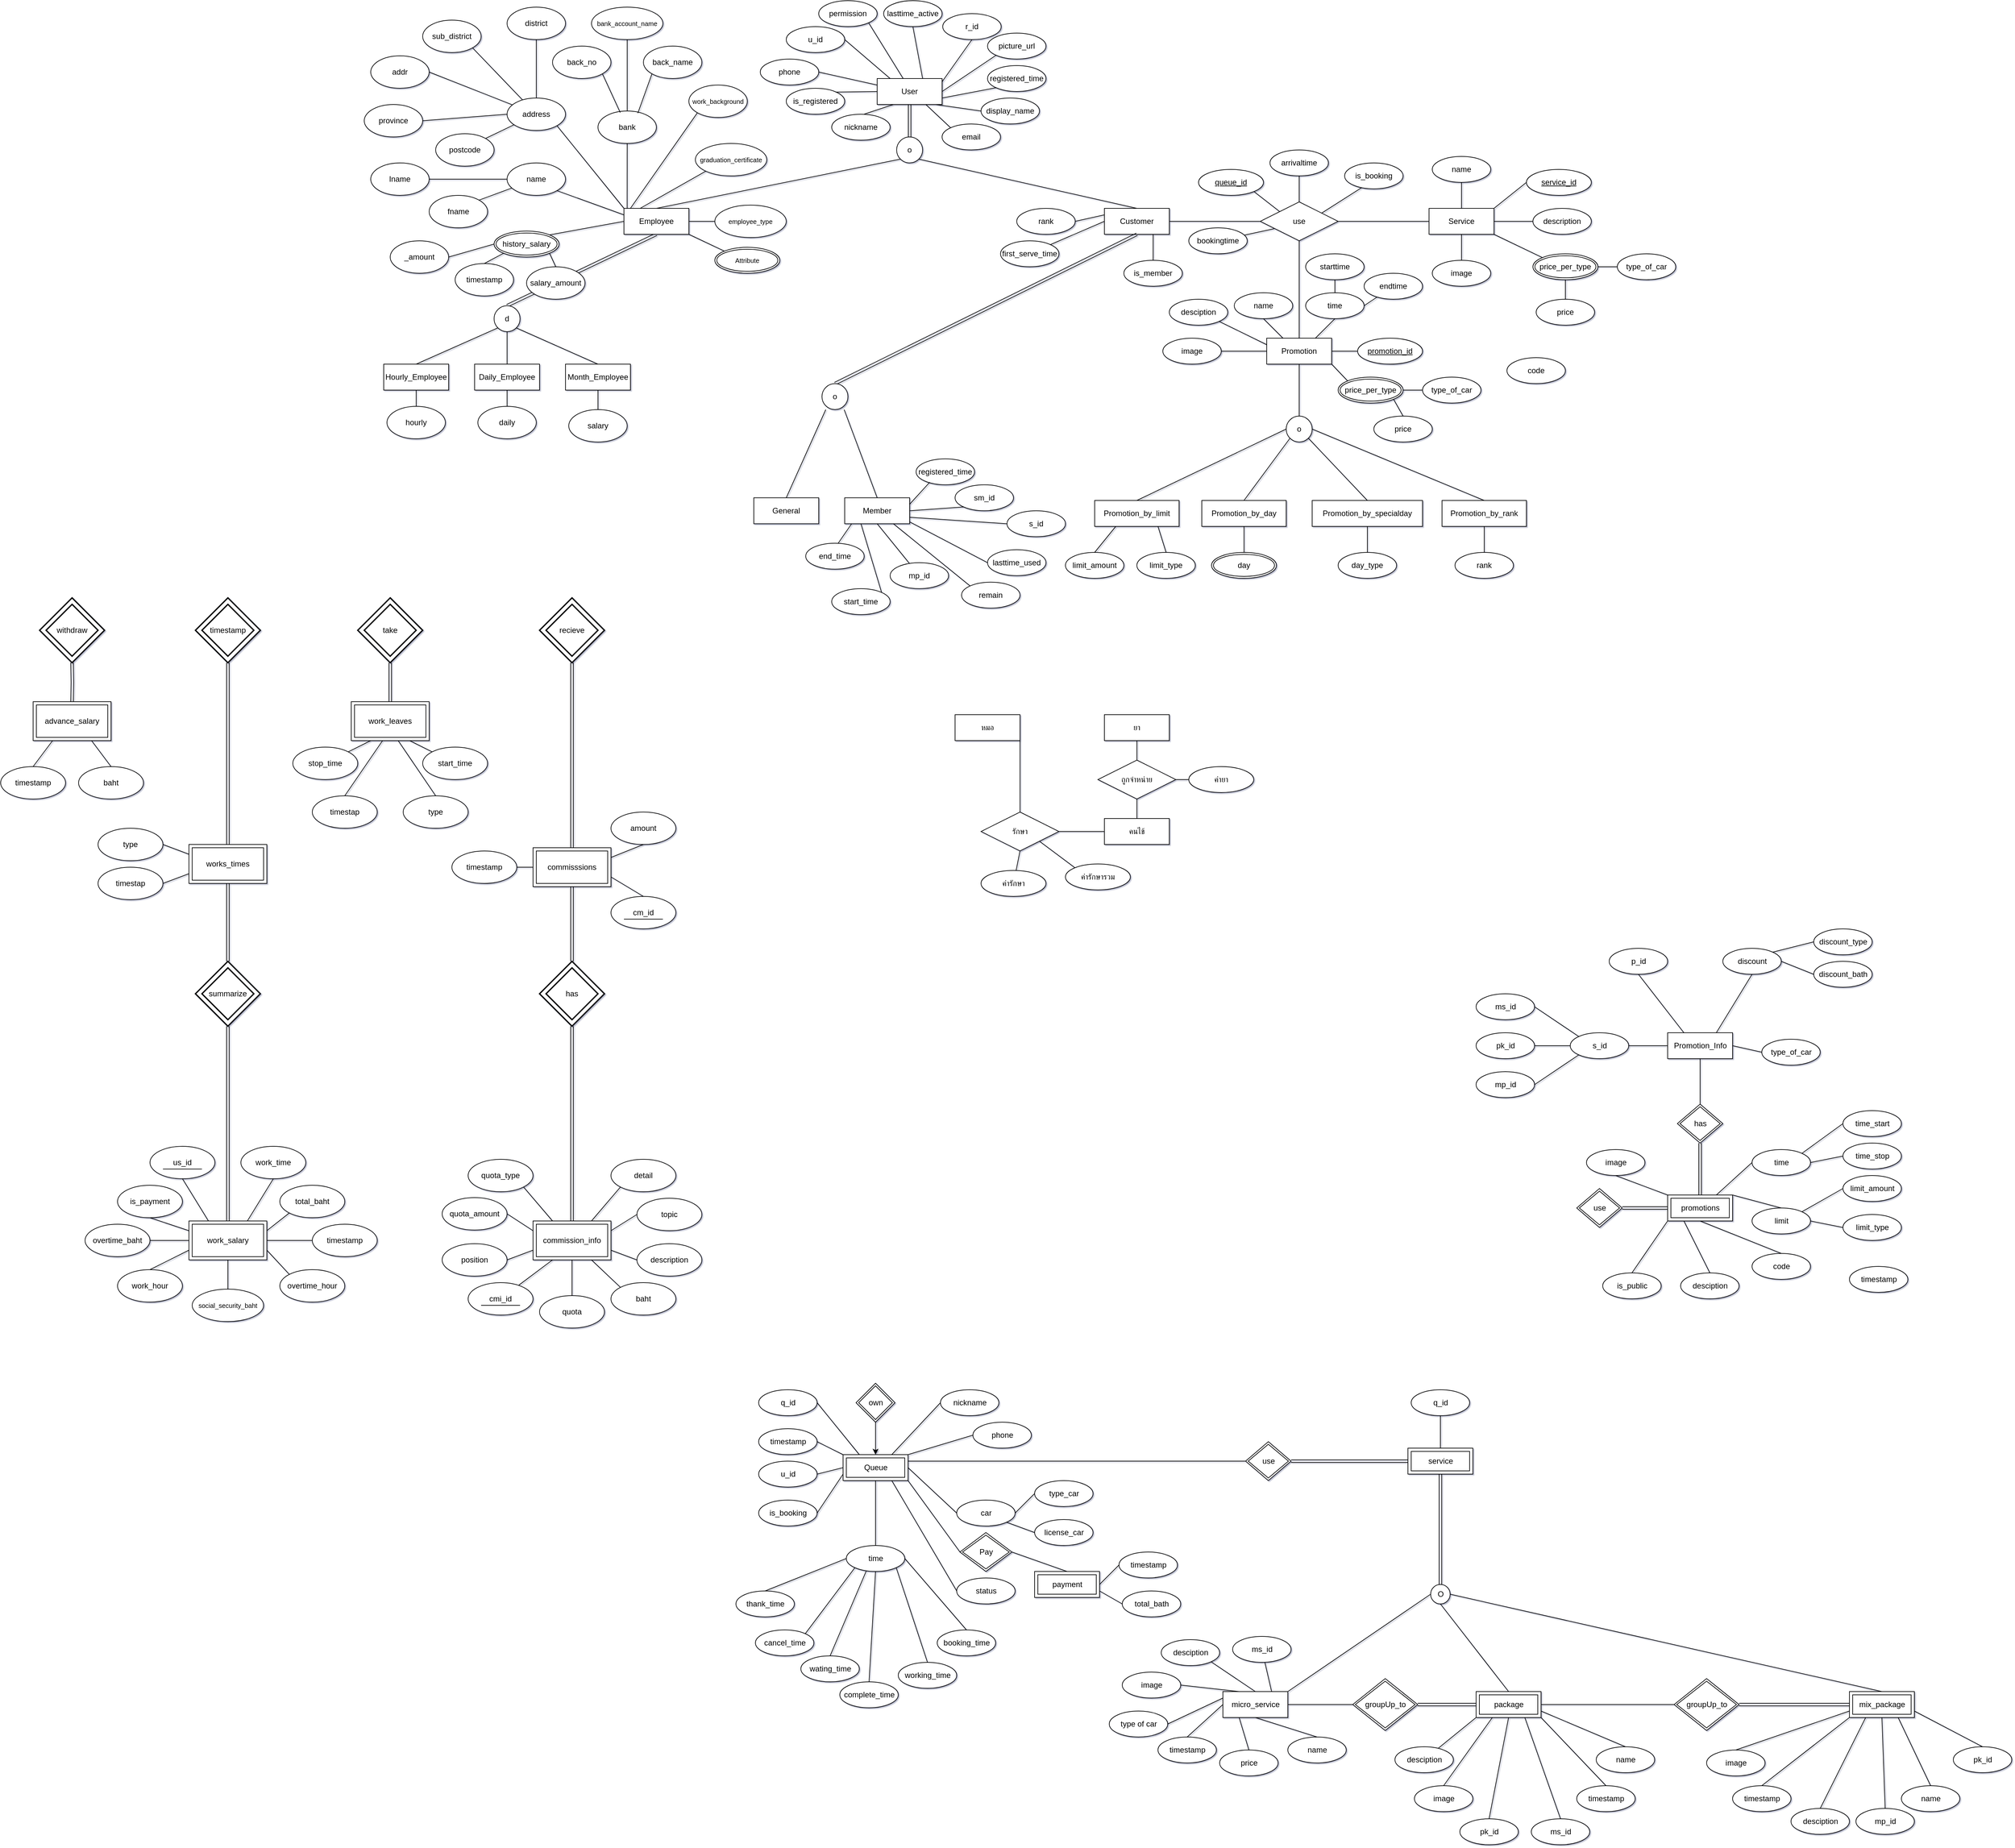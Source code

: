 <mxfile version="16.6.1" type="github">
  <diagram id="R2lEEEUBdFMjLlhIrx00" name="Page-1">
    <mxGraphModel dx="2966" dy="1631" grid="1" gridSize="10" guides="1" tooltips="1" connect="1" arrows="1" fold="1" page="1" pageScale="1" pageWidth="4681" pageHeight="3300" background="none" math="0" shadow="1" extFonts="Permanent Marker^https://fonts.googleapis.com/css?family=Permanent+Marker">
      <root>
        <mxCell id="0" />
        <mxCell id="1" parent="0" />
        <mxCell id="PzxKSnyha53FVGnrYv1--43" style="edgeStyle=none;rounded=0;orthogonalLoop=1;jettySize=auto;html=1;exitX=0.5;exitY=1;exitDx=0;exitDy=0;entryX=0.5;entryY=0;entryDx=0;entryDy=0;strokeColor=default;endArrow=none;endFill=0;shape=link;" parent="1" source="PzxKSnyha53FVGnrYv1--1" target="PzxKSnyha53FVGnrYv1--42" edge="1">
          <mxGeometry relative="1" as="geometry" />
        </mxCell>
        <mxCell id="hB8N9sjjw06V4UvG1Mpu-91" style="edgeStyle=none;rounded=0;orthogonalLoop=1;jettySize=auto;html=1;exitX=1;exitY=0.5;exitDx=0;exitDy=0;entryX=0;entryY=0.5;entryDx=0;entryDy=0;endArrow=none;endFill=0;" edge="1" parent="1" source="PzxKSnyha53FVGnrYv1--1" target="hB8N9sjjw06V4UvG1Mpu-90">
          <mxGeometry relative="1" as="geometry" />
        </mxCell>
        <mxCell id="hB8N9sjjw06V4UvG1Mpu-96" style="edgeStyle=none;rounded=0;orthogonalLoop=1;jettySize=auto;html=1;exitX=1;exitY=1;exitDx=0;exitDy=0;entryX=0;entryY=0;entryDx=0;entryDy=0;fontSize=10;endArrow=none;endFill=0;" edge="1" parent="1" source="PzxKSnyha53FVGnrYv1--1" target="hB8N9sjjw06V4UvG1Mpu-95">
          <mxGeometry relative="1" as="geometry" />
        </mxCell>
        <mxCell id="PzxKSnyha53FVGnrYv1--1" value="Employee" style="whiteSpace=wrap;html=1;align=center;" parent="1" vertex="1">
          <mxGeometry x="1000" y="640" width="100" height="40" as="geometry" />
        </mxCell>
        <mxCell id="PzxKSnyha53FVGnrYv1--6" value="User" style="whiteSpace=wrap;html=1;align=center;" parent="1" vertex="1">
          <mxGeometry x="1390" y="440" width="100" height="40" as="geometry" />
        </mxCell>
        <mxCell id="PzxKSnyha53FVGnrYv1--13" style="edgeStyle=none;orthogonalLoop=1;jettySize=auto;html=1;exitX=0;exitY=1;exitDx=0;exitDy=0;entryX=0.5;entryY=0;entryDx=0;entryDy=0;strokeColor=default;endArrow=none;endFill=0;rounded=0;" parent="1" source="PzxKSnyha53FVGnrYv1--7" target="PzxKSnyha53FVGnrYv1--1" edge="1">
          <mxGeometry relative="1" as="geometry" />
        </mxCell>
        <mxCell id="PzxKSnyha53FVGnrYv1--16" style="edgeStyle=none;rounded=0;orthogonalLoop=1;jettySize=auto;html=1;exitX=1;exitY=1;exitDx=0;exitDy=0;entryX=0.5;entryY=0;entryDx=0;entryDy=0;strokeColor=default;endArrow=none;endFill=0;" parent="1" source="PzxKSnyha53FVGnrYv1--7" target="PzxKSnyha53FVGnrYv1--8" edge="1">
          <mxGeometry relative="1" as="geometry" />
        </mxCell>
        <mxCell id="PzxKSnyha53FVGnrYv1--17" style="edgeStyle=none;rounded=0;orthogonalLoop=1;jettySize=auto;html=1;exitX=0.5;exitY=0;exitDx=0;exitDy=0;strokeColor=default;endArrow=none;endFill=0;entryX=0.5;entryY=1;entryDx=0;entryDy=0;shape=link;" parent="1" source="PzxKSnyha53FVGnrYv1--7" target="PzxKSnyha53FVGnrYv1--6" edge="1">
          <mxGeometry relative="1" as="geometry">
            <mxPoint x="1439.915" y="480" as="targetPoint" />
          </mxGeometry>
        </mxCell>
        <mxCell id="PzxKSnyha53FVGnrYv1--7" value="o" style="ellipse;whiteSpace=wrap;html=1;aspect=fixed;" parent="1" vertex="1">
          <mxGeometry x="1420" y="530" width="40" height="40" as="geometry" />
        </mxCell>
        <mxCell id="PzxKSnyha53FVGnrYv1--38" style="edgeStyle=none;rounded=0;orthogonalLoop=1;jettySize=auto;html=1;exitX=1;exitY=0.5;exitDx=0;exitDy=0;entryX=0;entryY=0.5;entryDx=0;entryDy=0;strokeColor=default;endArrow=none;endFill=0;" parent="1" source="PzxKSnyha53FVGnrYv1--8" target="PzxKSnyha53FVGnrYv1--37" edge="1">
          <mxGeometry relative="1" as="geometry" />
        </mxCell>
        <mxCell id="PzxKSnyha53FVGnrYv1--8" value="Customer" style="whiteSpace=wrap;html=1;align=center;" parent="1" vertex="1">
          <mxGeometry x="1740" y="640" width="100" height="40" as="geometry" />
        </mxCell>
        <mxCell id="hB8N9sjjw06V4UvG1Mpu-89" style="edgeStyle=none;rounded=0;orthogonalLoop=1;jettySize=auto;html=1;exitX=0.5;exitY=1;exitDx=0;exitDy=0;entryX=0.5;entryY=0;entryDx=0;entryDy=0;endArrow=none;endFill=0;" edge="1" parent="1" source="PzxKSnyha53FVGnrYv1--19" target="hB8N9sjjw06V4UvG1Mpu-88">
          <mxGeometry relative="1" as="geometry" />
        </mxCell>
        <mxCell id="PzxKSnyha53FVGnrYv1--19" value="Hourly_Employee" style="whiteSpace=wrap;html=1;align=center;" parent="1" vertex="1">
          <mxGeometry x="630" y="880" width="100" height="40" as="geometry" />
        </mxCell>
        <mxCell id="hB8N9sjjw06V4UvG1Mpu-87" style="edgeStyle=none;rounded=0;orthogonalLoop=1;jettySize=auto;html=1;exitX=0.5;exitY=1;exitDx=0;exitDy=0;entryX=0.5;entryY=0;entryDx=0;entryDy=0;endArrow=none;endFill=0;" edge="1" parent="1" source="PzxKSnyha53FVGnrYv1--21" target="hB8N9sjjw06V4UvG1Mpu-84">
          <mxGeometry relative="1" as="geometry" />
        </mxCell>
        <mxCell id="PzxKSnyha53FVGnrYv1--21" value="Daily_Employee" style="whiteSpace=wrap;html=1;align=center;" parent="1" vertex="1">
          <mxGeometry x="770" y="880" width="100" height="40" as="geometry" />
        </mxCell>
        <mxCell id="PzxKSnyha53FVGnrYv1--26" style="edgeStyle=none;rounded=0;orthogonalLoop=1;jettySize=auto;html=1;exitX=0.5;exitY=0;exitDx=0;exitDy=0;entryX=0.5;entryY=1;entryDx=0;entryDy=0;strokeColor=default;endArrow=none;endFill=0;shape=link;" parent="1" source="PzxKSnyha53FVGnrYv1--25" target="PzxKSnyha53FVGnrYv1--8" edge="1">
          <mxGeometry relative="1" as="geometry" />
        </mxCell>
        <mxCell id="PzxKSnyha53FVGnrYv1--29" style="edgeStyle=none;rounded=0;orthogonalLoop=1;jettySize=auto;html=1;exitX=1;exitY=1;exitDx=0;exitDy=0;entryX=0.5;entryY=0;entryDx=0;entryDy=0;strokeColor=default;endArrow=none;endFill=0;" parent="1" target="PzxKSnyha53FVGnrYv1--28" edge="1">
          <mxGeometry relative="1" as="geometry">
            <mxPoint x="1339.142" y="950.002" as="sourcePoint" />
          </mxGeometry>
        </mxCell>
        <mxCell id="PzxKSnyha53FVGnrYv1--30" style="edgeStyle=none;rounded=0;orthogonalLoop=1;jettySize=auto;html=1;exitX=0;exitY=1;exitDx=0;exitDy=0;entryX=0.5;entryY=0;entryDx=0;entryDy=0;strokeColor=default;endArrow=none;endFill=0;" parent="1" target="PzxKSnyha53FVGnrYv1--27" edge="1">
          <mxGeometry relative="1" as="geometry">
            <mxPoint x="1310.858" y="950.002" as="sourcePoint" />
          </mxGeometry>
        </mxCell>
        <mxCell id="PzxKSnyha53FVGnrYv1--25" value="o" style="ellipse;whiteSpace=wrap;html=1;aspect=fixed;" parent="1" vertex="1">
          <mxGeometry x="1305" y="910" width="40" height="40" as="geometry" />
        </mxCell>
        <mxCell id="PzxKSnyha53FVGnrYv1--27" value="General" style="whiteSpace=wrap;html=1;align=center;" parent="1" vertex="1">
          <mxGeometry x="1200" y="1085.86" width="100" height="40" as="geometry" />
        </mxCell>
        <mxCell id="PzxKSnyha53FVGnrYv1--28" value="Member" style="whiteSpace=wrap;html=1;align=center;" parent="1" vertex="1">
          <mxGeometry x="1340" y="1085.86" width="100" height="40" as="geometry" />
        </mxCell>
        <mxCell id="PzxKSnyha53FVGnrYv1--47" style="edgeStyle=none;rounded=0;orthogonalLoop=1;jettySize=auto;html=1;exitX=1;exitY=0.5;exitDx=0;exitDy=0;entryX=0;entryY=0.5;entryDx=0;entryDy=0;strokeColor=default;endArrow=none;endFill=0;" parent="1" source="PzxKSnyha53FVGnrYv1--37" edge="1">
          <mxGeometry relative="1" as="geometry">
            <mxPoint x="2240" y="660" as="targetPoint" />
          </mxGeometry>
        </mxCell>
        <mxCell id="7D9y4COe7_9ElpT_Iu1J-15" style="edgeStyle=none;rounded=0;orthogonalLoop=1;jettySize=auto;html=1;exitX=0.178;exitY=0.689;exitDx=0;exitDy=0;endArrow=none;endFill=0;exitPerimeter=0;" parent="1" source="PzxKSnyha53FVGnrYv1--37" target="7D9y4COe7_9ElpT_Iu1J-14" edge="1">
          <mxGeometry relative="1" as="geometry" />
        </mxCell>
        <mxCell id="7D9y4COe7_9ElpT_Iu1J-17" style="edgeStyle=none;rounded=0;orthogonalLoop=1;jettySize=auto;html=1;exitX=0.5;exitY=0;exitDx=0;exitDy=0;entryX=0.5;entryY=0;entryDx=0;entryDy=0;endArrow=none;endFill=0;" parent="1" source="PzxKSnyha53FVGnrYv1--37" target="7D9y4COe7_9ElpT_Iu1J-16" edge="1">
          <mxGeometry relative="1" as="geometry" />
        </mxCell>
        <mxCell id="7D9y4COe7_9ElpT_Iu1J-34" style="edgeStyle=none;rounded=0;orthogonalLoop=1;jettySize=auto;html=1;exitX=0.353;exitY=0.843;exitDx=0;exitDy=0;entryX=1;entryY=0;entryDx=0;entryDy=0;endArrow=none;endFill=0;exitPerimeter=0;" parent="1" source="PzxKSnyha53FVGnrYv1--37" target="7D9y4COe7_9ElpT_Iu1J-2" edge="1">
          <mxGeometry relative="1" as="geometry" />
        </mxCell>
        <mxCell id="7D9y4COe7_9ElpT_Iu1J-40" style="edgeStyle=none;rounded=0;orthogonalLoop=1;jettySize=auto;html=1;exitX=0.5;exitY=1;exitDx=0;exitDy=0;endArrow=none;endFill=0;" parent="1" source="PzxKSnyha53FVGnrYv1--37" target="7D9y4COe7_9ElpT_Iu1J-39" edge="1">
          <mxGeometry relative="1" as="geometry" />
        </mxCell>
        <mxCell id="PzxKSnyha53FVGnrYv1--37" value="use" style="shape=rhombus;perimeter=rhombusPerimeter;whiteSpace=wrap;html=1;align=center;" parent="1" vertex="1">
          <mxGeometry x="1980" y="630" width="120" height="60" as="geometry" />
        </mxCell>
        <mxCell id="hB8N9sjjw06V4UvG1Mpu-82" style="edgeStyle=none;rounded=0;orthogonalLoop=1;jettySize=auto;html=1;exitX=0.5;exitY=1;exitDx=0;exitDy=0;entryX=0.5;entryY=0;entryDx=0;entryDy=0;endArrow=none;endFill=0;" edge="1" parent="1" source="PzxKSnyha53FVGnrYv1--41" target="hB8N9sjjw06V4UvG1Mpu-81">
          <mxGeometry relative="1" as="geometry" />
        </mxCell>
        <mxCell id="PzxKSnyha53FVGnrYv1--41" value="Month_Employee" style="whiteSpace=wrap;html=1;align=center;" parent="1" vertex="1">
          <mxGeometry x="910" y="880" width="100" height="40" as="geometry" />
        </mxCell>
        <mxCell id="PzxKSnyha53FVGnrYv1--44" style="edgeStyle=none;rounded=0;orthogonalLoop=1;jettySize=auto;html=1;exitX=0.5;exitY=1;exitDx=0;exitDy=0;strokeColor=default;endArrow=none;endFill=0;" parent="1" source="PzxKSnyha53FVGnrYv1--42" target="PzxKSnyha53FVGnrYv1--21" edge="1">
          <mxGeometry relative="1" as="geometry" />
        </mxCell>
        <mxCell id="PzxKSnyha53FVGnrYv1--45" style="edgeStyle=none;rounded=0;orthogonalLoop=1;jettySize=auto;html=1;exitX=0;exitY=1;exitDx=0;exitDy=0;entryX=0.5;entryY=0;entryDx=0;entryDy=0;strokeColor=default;endArrow=none;endFill=0;" parent="1" source="PzxKSnyha53FVGnrYv1--42" target="PzxKSnyha53FVGnrYv1--19" edge="1">
          <mxGeometry relative="1" as="geometry" />
        </mxCell>
        <mxCell id="PzxKSnyha53FVGnrYv1--46" style="edgeStyle=none;rounded=0;orthogonalLoop=1;jettySize=auto;html=1;exitX=1;exitY=1;exitDx=0;exitDy=0;entryX=0.5;entryY=0;entryDx=0;entryDy=0;strokeColor=default;endArrow=none;endFill=0;" parent="1" source="PzxKSnyha53FVGnrYv1--42" target="PzxKSnyha53FVGnrYv1--41" edge="1">
          <mxGeometry relative="1" as="geometry" />
        </mxCell>
        <mxCell id="PzxKSnyha53FVGnrYv1--42" value="d" style="ellipse;whiteSpace=wrap;html=1;aspect=fixed;" parent="1" vertex="1">
          <mxGeometry x="800" y="790" width="40" height="40" as="geometry" />
        </mxCell>
        <mxCell id="7D9y4COe7_9ElpT_Iu1J-8" style="edgeStyle=none;rounded=0;orthogonalLoop=1;jettySize=auto;html=1;exitX=0.5;exitY=0;exitDx=0;exitDy=0;entryX=0.5;entryY=1;entryDx=0;entryDy=0;endArrow=none;endFill=0;" parent="1" source="PzxKSnyha53FVGnrYv1--49" target="7D9y4COe7_9ElpT_Iu1J-7" edge="1">
          <mxGeometry relative="1" as="geometry" />
        </mxCell>
        <mxCell id="7D9y4COe7_9ElpT_Iu1J-10" style="edgeStyle=none;rounded=0;orthogonalLoop=1;jettySize=auto;html=1;exitX=1;exitY=0;exitDx=0;exitDy=0;entryX=0;entryY=0.5;entryDx=0;entryDy=0;endArrow=none;endFill=0;" parent="1" source="PzxKSnyha53FVGnrYv1--49" target="7D9y4COe7_9ElpT_Iu1J-23" edge="1">
          <mxGeometry relative="1" as="geometry">
            <mxPoint x="2390" y="600" as="targetPoint" />
          </mxGeometry>
        </mxCell>
        <mxCell id="7D9y4COe7_9ElpT_Iu1J-19" style="edgeStyle=none;rounded=0;orthogonalLoop=1;jettySize=auto;html=1;exitX=1;exitY=0.5;exitDx=0;exitDy=0;entryX=0;entryY=0.5;entryDx=0;entryDy=0;endArrow=none;endFill=0;" parent="1" source="PzxKSnyha53FVGnrYv1--49" target="7D9y4COe7_9ElpT_Iu1J-18" edge="1">
          <mxGeometry relative="1" as="geometry" />
        </mxCell>
        <mxCell id="7D9y4COe7_9ElpT_Iu1J-22" style="edgeStyle=none;rounded=0;orthogonalLoop=1;jettySize=auto;html=1;exitX=0.5;exitY=1;exitDx=0;exitDy=0;entryX=0.5;entryY=0;entryDx=0;entryDy=0;endArrow=none;endFill=0;" parent="1" source="PzxKSnyha53FVGnrYv1--49" target="7D9y4COe7_9ElpT_Iu1J-21" edge="1">
          <mxGeometry relative="1" as="geometry" />
        </mxCell>
        <mxCell id="7D9y4COe7_9ElpT_Iu1J-25" style="edgeStyle=none;rounded=0;orthogonalLoop=1;jettySize=auto;html=1;exitX=1;exitY=1;exitDx=0;exitDy=0;entryX=0;entryY=0;entryDx=0;entryDy=0;endArrow=none;endFill=0;" parent="1" source="PzxKSnyha53FVGnrYv1--49" target="7D9y4COe7_9ElpT_Iu1J-24" edge="1">
          <mxGeometry relative="1" as="geometry" />
        </mxCell>
        <mxCell id="PzxKSnyha53FVGnrYv1--49" value="Service" style="whiteSpace=wrap;html=1;align=center;" parent="1" vertex="1">
          <mxGeometry x="2240" y="640" width="100" height="40" as="geometry" />
        </mxCell>
        <mxCell id="pMIZkNUXwfwmyM_HFmga-250" style="edgeStyle=none;rounded=0;orthogonalLoop=1;jettySize=auto;html=1;exitX=0;exitY=0.5;exitDx=0;exitDy=0;entryX=1;entryY=0.5;entryDx=0;entryDy=0;fontColor=none;endArrow=none;endFill=0;" parent="1" source="PzxKSnyha53FVGnrYv1--60" target="pMIZkNUXwfwmyM_HFmga-38" edge="1">
          <mxGeometry relative="1" as="geometry" />
        </mxCell>
        <mxCell id="pMIZkNUXwfwmyM_HFmga-251" style="edgeStyle=none;rounded=0;orthogonalLoop=1;jettySize=auto;html=1;exitX=0.25;exitY=0;exitDx=0;exitDy=0;entryX=0.5;entryY=1;entryDx=0;entryDy=0;fontColor=none;endArrow=none;endFill=0;" parent="1" source="PzxKSnyha53FVGnrYv1--60" target="pMIZkNUXwfwmyM_HFmga-39" edge="1">
          <mxGeometry relative="1" as="geometry" />
        </mxCell>
        <mxCell id="pMIZkNUXwfwmyM_HFmga-252" style="edgeStyle=none;rounded=0;orthogonalLoop=1;jettySize=auto;html=1;exitX=0.75;exitY=0;exitDx=0;exitDy=0;entryX=0.5;entryY=1;entryDx=0;entryDy=0;fontColor=none;endArrow=none;endFill=0;" parent="1" source="PzxKSnyha53FVGnrYv1--60" target="pMIZkNUXwfwmyM_HFmga-40" edge="1">
          <mxGeometry relative="1" as="geometry" />
        </mxCell>
        <mxCell id="pMIZkNUXwfwmyM_HFmga-253" style="edgeStyle=none;rounded=0;orthogonalLoop=1;jettySize=auto;html=1;exitX=1;exitY=0.5;exitDx=0;exitDy=0;entryX=0;entryY=0.5;entryDx=0;entryDy=0;fontColor=none;endArrow=none;endFill=0;" parent="1" source="PzxKSnyha53FVGnrYv1--60" target="pMIZkNUXwfwmyM_HFmga-37" edge="1">
          <mxGeometry relative="1" as="geometry" />
        </mxCell>
        <mxCell id="pMIZkNUXwfwmyM_HFmga-257" style="edgeStyle=none;rounded=0;orthogonalLoop=1;jettySize=auto;html=1;exitX=0.5;exitY=1;exitDx=0;exitDy=0;entryX=0.5;entryY=0;entryDx=0;entryDy=0;fontColor=none;endArrow=none;endFill=0;" parent="1" source="PzxKSnyha53FVGnrYv1--60" target="pMIZkNUXwfwmyM_HFmga-244" edge="1">
          <mxGeometry relative="1" as="geometry" />
        </mxCell>
        <mxCell id="PzxKSnyha53FVGnrYv1--60" value="Promotion_Info" style="whiteSpace=wrap;html=1;align=center;" parent="1" vertex="1">
          <mxGeometry x="2607.5" y="1910" width="100" height="40" as="geometry" />
        </mxCell>
        <mxCell id="7D9y4COe7_9ElpT_Iu1J-2" value="is_booking" style="ellipse;whiteSpace=wrap;html=1;align=center;" parent="1" vertex="1">
          <mxGeometry x="2110" y="570" width="90" height="40" as="geometry" />
        </mxCell>
        <mxCell id="zKtCxsfTcgN2iYhmThE1-21" style="edgeStyle=none;rounded=0;jumpStyle=none;orthogonalLoop=1;jettySize=auto;html=1;exitX=1;exitY=0;exitDx=0;exitDy=0;entryX=0;entryY=0.5;entryDx=0;entryDy=0;fontSize=8;startArrow=none;startFill=0;endArrow=none;endFill=0;" parent="1" source="hB8N9sjjw06V4UvG1Mpu-83" target="PzxKSnyha53FVGnrYv1--1" edge="1">
          <mxGeometry relative="1" as="geometry">
            <mxPoint x="890.0" y="685" as="sourcePoint" />
          </mxGeometry>
        </mxCell>
        <mxCell id="7D9y4COe7_9ElpT_Iu1J-7" value="name" style="ellipse;whiteSpace=wrap;html=1;align=center;" parent="1" vertex="1">
          <mxGeometry x="2245" y="560" width="90" height="40" as="geometry" />
        </mxCell>
        <mxCell id="7D9y4COe7_9ElpT_Iu1J-14" value="bookingtime" style="ellipse;whiteSpace=wrap;html=1;align=center;" parent="1" vertex="1">
          <mxGeometry x="1870" y="670" width="90" height="40" as="geometry" />
        </mxCell>
        <mxCell id="pMIZkNUXwfwmyM_HFmga-3" value="sm_id" style="ellipse;whiteSpace=wrap;html=1;align=center;" parent="1" vertex="1">
          <mxGeometry x="1510" y="1065.86" width="90" height="40" as="geometry" />
        </mxCell>
        <mxCell id="7D9y4COe7_9ElpT_Iu1J-16" value="arrivaltime" style="ellipse;whiteSpace=wrap;html=1;align=center;" parent="1" vertex="1">
          <mxGeometry x="1995" y="550" width="90" height="40" as="geometry" />
        </mxCell>
        <mxCell id="pMIZkNUXwfwmyM_HFmga-4" value="mp_id" style="ellipse;whiteSpace=wrap;html=1;align=center;" parent="1" vertex="1">
          <mxGeometry x="1410" y="1185.86" width="90" height="40" as="geometry" />
        </mxCell>
        <mxCell id="7D9y4COe7_9ElpT_Iu1J-18" value="description" style="ellipse;whiteSpace=wrap;html=1;align=center;" parent="1" vertex="1">
          <mxGeometry x="2400" y="640" width="90" height="40" as="geometry" />
        </mxCell>
        <mxCell id="pMIZkNUXwfwmyM_HFmga-5" value="start_time" style="ellipse;whiteSpace=wrap;html=1;align=center;" parent="1" vertex="1">
          <mxGeometry x="1320" y="1225.86" width="90" height="40" as="geometry" />
        </mxCell>
        <mxCell id="pMIZkNUXwfwmyM_HFmga-6" value="end_time" style="ellipse;whiteSpace=wrap;html=1;align=center;" parent="1" vertex="1">
          <mxGeometry x="1280" y="1155.86" width="90" height="40" as="geometry" />
        </mxCell>
        <mxCell id="pMIZkNUXwfwmyM_HFmga-12" value="registered_time" style="ellipse;whiteSpace=wrap;html=1;align=center;" parent="1" vertex="1">
          <mxGeometry x="1450" y="1025.86" width="90" height="40" as="geometry" />
        </mxCell>
        <mxCell id="pMIZkNUXwfwmyM_HFmga-13" value="s_id" style="ellipse;whiteSpace=wrap;html=1;align=center;" parent="1" vertex="1">
          <mxGeometry x="1590" y="1105.86" width="90" height="40" as="geometry" />
        </mxCell>
        <mxCell id="pMIZkNUXwfwmyM_HFmga-14" value="lasttime_used" style="ellipse;whiteSpace=wrap;html=1;align=center;" parent="1" vertex="1">
          <mxGeometry x="1560" y="1165.86" width="90" height="40" as="geometry" />
        </mxCell>
        <mxCell id="pMIZkNUXwfwmyM_HFmga-15" value="remain" style="ellipse;whiteSpace=wrap;html=1;align=center;" parent="1" vertex="1">
          <mxGeometry x="1520" y="1215.86" width="90" height="40" as="geometry" />
        </mxCell>
        <mxCell id="pMIZkNUXwfwmyM_HFmga-18" value="" style="endArrow=none;html=1;rounded=0;entryX=0.105;entryY=1.007;entryDx=0;entryDy=0;entryPerimeter=0;" parent="1" target="PzxKSnyha53FVGnrYv1--28" edge="1">
          <mxGeometry width="50" height="50" relative="1" as="geometry">
            <mxPoint x="1330" y="1155.86" as="sourcePoint" />
            <mxPoint x="1380" y="1105.86" as="targetPoint" />
          </mxGeometry>
        </mxCell>
        <mxCell id="pMIZkNUXwfwmyM_HFmga-19" value="" style="endArrow=none;html=1;rounded=0;entryX=0.25;entryY=1;entryDx=0;entryDy=0;exitX=1;exitY=0;exitDx=0;exitDy=0;" parent="1" source="pMIZkNUXwfwmyM_HFmga-5" target="PzxKSnyha53FVGnrYv1--28" edge="1">
          <mxGeometry width="50" height="50" relative="1" as="geometry">
            <mxPoint x="1340" y="1165.86" as="sourcePoint" />
            <mxPoint x="1350" y="1135.86" as="targetPoint" />
          </mxGeometry>
        </mxCell>
        <mxCell id="pMIZkNUXwfwmyM_HFmga-20" value="" style="endArrow=none;html=1;rounded=0;entryX=0.25;entryY=1;entryDx=0;entryDy=0;" parent="1" source="pMIZkNUXwfwmyM_HFmga-4" edge="1">
          <mxGeometry width="50" height="50" relative="1" as="geometry">
            <mxPoint x="1421.82" y="1231.718" as="sourcePoint" />
            <mxPoint x="1390" y="1125.86" as="targetPoint" />
          </mxGeometry>
        </mxCell>
        <mxCell id="pMIZkNUXwfwmyM_HFmga-21" value="" style="endArrow=none;html=1;rounded=0;entryX=0.75;entryY=1;entryDx=0;entryDy=0;exitX=0;exitY=0;exitDx=0;exitDy=0;" parent="1" source="pMIZkNUXwfwmyM_HFmga-15" target="PzxKSnyha53FVGnrYv1--28" edge="1">
          <mxGeometry width="50" height="50" relative="1" as="geometry">
            <mxPoint x="1466.82" y="1228.788" as="sourcePoint" />
            <mxPoint x="1435" y="1122.93" as="targetPoint" />
          </mxGeometry>
        </mxCell>
        <mxCell id="pMIZkNUXwfwmyM_HFmga-23" value="" style="endArrow=none;html=1;rounded=0;entryX=1;entryY=0.75;entryDx=0;entryDy=0;exitX=0;exitY=0.5;exitDx=0;exitDy=0;" parent="1" source="pMIZkNUXwfwmyM_HFmga-13" target="PzxKSnyha53FVGnrYv1--28" edge="1">
          <mxGeometry width="50" height="50" relative="1" as="geometry">
            <mxPoint x="1471.82" y="1211.718" as="sourcePoint" />
            <mxPoint x="1440" y="1105.86" as="targetPoint" />
          </mxGeometry>
        </mxCell>
        <mxCell id="pMIZkNUXwfwmyM_HFmga-24" value="" style="endArrow=none;html=1;rounded=0;entryX=1;entryY=0.5;entryDx=0;entryDy=0;exitX=0;exitY=1;exitDx=0;exitDy=0;entryPerimeter=0;" parent="1" source="pMIZkNUXwfwmyM_HFmga-3" target="PzxKSnyha53FVGnrYv1--28" edge="1">
          <mxGeometry width="50" height="50" relative="1" as="geometry">
            <mxPoint x="1471.82" y="1205.858" as="sourcePoint" />
            <mxPoint x="1440" y="1100.0" as="targetPoint" />
          </mxGeometry>
        </mxCell>
        <mxCell id="pMIZkNUXwfwmyM_HFmga-25" value="" style="endArrow=none;html=1;rounded=0;entryX=1;entryY=0.25;entryDx=0;entryDy=0;exitX=0.233;exitY=0.902;exitDx=0;exitDy=0;exitPerimeter=0;" parent="1" source="pMIZkNUXwfwmyM_HFmga-12" target="PzxKSnyha53FVGnrYv1--28" edge="1">
          <mxGeometry width="50" height="50" relative="1" as="geometry">
            <mxPoint x="1480" y="1065.86" as="sourcePoint" />
            <mxPoint x="1440" y="1090.0" as="targetPoint" />
          </mxGeometry>
        </mxCell>
        <mxCell id="pMIZkNUXwfwmyM_HFmga-26" value="rank" style="ellipse;whiteSpace=wrap;html=1;align=center;" parent="1" vertex="1">
          <mxGeometry x="1605" y="640" width="90" height="40" as="geometry" />
        </mxCell>
        <mxCell id="7D9y4COe7_9ElpT_Iu1J-21" value="image" style="ellipse;whiteSpace=wrap;html=1;align=center;" parent="1" vertex="1">
          <mxGeometry x="2245" y="720" width="90" height="40" as="geometry" />
        </mxCell>
        <mxCell id="7D9y4COe7_9ElpT_Iu1J-23" value="service_id" style="ellipse;whiteSpace=wrap;html=1;align=center;fontStyle=4;" parent="1" vertex="1">
          <mxGeometry x="2390" y="580" width="100" height="40" as="geometry" />
        </mxCell>
        <mxCell id="pMIZkNUXwfwmyM_HFmga-27" value="first_serve_time" style="ellipse;whiteSpace=wrap;html=1;align=center;" parent="1" vertex="1">
          <mxGeometry x="1580" y="690" width="90" height="40" as="geometry" />
        </mxCell>
        <mxCell id="7D9y4COe7_9ElpT_Iu1J-29" style="edgeStyle=none;rounded=0;orthogonalLoop=1;jettySize=auto;html=1;exitX=1;exitY=0.5;exitDx=0;exitDy=0;endArrow=none;endFill=0;" parent="1" source="7D9y4COe7_9ElpT_Iu1J-24" target="7D9y4COe7_9ElpT_Iu1J-26" edge="1">
          <mxGeometry relative="1" as="geometry" />
        </mxCell>
        <mxCell id="pMIZkNUXwfwmyM_HFmga-30" value="is_member" style="ellipse;whiteSpace=wrap;html=1;align=center;" parent="1" vertex="1">
          <mxGeometry x="1770" y="720" width="90" height="40" as="geometry" />
        </mxCell>
        <mxCell id="7D9y4COe7_9ElpT_Iu1J-31" style="edgeStyle=none;rounded=0;orthogonalLoop=1;jettySize=auto;html=1;exitX=0.5;exitY=1;exitDx=0;exitDy=0;entryX=0.5;entryY=0;entryDx=0;entryDy=0;endArrow=none;endFill=0;" parent="1" source="7D9y4COe7_9ElpT_Iu1J-24" target="7D9y4COe7_9ElpT_Iu1J-30" edge="1">
          <mxGeometry relative="1" as="geometry" />
        </mxCell>
        <mxCell id="pMIZkNUXwfwmyM_HFmga-31" style="edgeStyle=none;rounded=0;orthogonalLoop=1;jettySize=auto;html=1;exitX=0;exitY=1;exitDx=0;exitDy=0;entryX=1;entryY=0.5;entryDx=0;entryDy=0;strokeColor=default;endArrow=none;endFill=0;" parent="1" target="pMIZkNUXwfwmyM_HFmga-26" edge="1">
          <mxGeometry relative="1" as="geometry">
            <mxPoint x="1739.998" y="650.002" as="sourcePoint" />
            <mxPoint x="1684.14" y="715.86" as="targetPoint" />
          </mxGeometry>
        </mxCell>
        <mxCell id="7D9y4COe7_9ElpT_Iu1J-24" value="price_per_type" style="ellipse;shape=doubleEllipse;margin=3;whiteSpace=wrap;html=1;align=center;" parent="1" vertex="1">
          <mxGeometry x="2400" y="710" width="100" height="40" as="geometry" />
        </mxCell>
        <mxCell id="pMIZkNUXwfwmyM_HFmga-32" style="edgeStyle=none;rounded=0;orthogonalLoop=1;jettySize=auto;html=1;exitX=0;exitY=1;exitDx=0;exitDy=0;entryX=1;entryY=0;entryDx=0;entryDy=0;strokeColor=default;endArrow=none;endFill=0;" parent="1" target="pMIZkNUXwfwmyM_HFmga-27" edge="1">
          <mxGeometry relative="1" as="geometry">
            <mxPoint x="1739.998" y="660.002" as="sourcePoint" />
            <mxPoint x="1684.14" y="725.86" as="targetPoint" />
          </mxGeometry>
        </mxCell>
        <mxCell id="7D9y4COe7_9ElpT_Iu1J-26" value="type_of_car" style="ellipse;whiteSpace=wrap;html=1;align=center;" parent="1" vertex="1">
          <mxGeometry x="2530" y="710" width="90" height="40" as="geometry" />
        </mxCell>
        <mxCell id="pMIZkNUXwfwmyM_HFmga-33" style="edgeStyle=none;rounded=0;orthogonalLoop=1;jettySize=auto;html=1;exitX=0.75;exitY=1;exitDx=0;exitDy=0;entryX=0.5;entryY=0;entryDx=0;entryDy=0;strokeColor=default;endArrow=none;endFill=0;" parent="1" source="PzxKSnyha53FVGnrYv1--8" target="pMIZkNUXwfwmyM_HFmga-30" edge="1">
          <mxGeometry relative="1" as="geometry">
            <mxPoint x="1739.998" y="674.142" as="sourcePoint" />
            <mxPoint x="1684.14" y="740" as="targetPoint" />
          </mxGeometry>
        </mxCell>
        <mxCell id="7D9y4COe7_9ElpT_Iu1J-30" value="price" style="ellipse;whiteSpace=wrap;html=1;align=center;" parent="1" vertex="1">
          <mxGeometry x="2405" y="780" width="90" height="40" as="geometry" />
        </mxCell>
        <mxCell id="pMIZkNUXwfwmyM_HFmga-22" value="" style="endArrow=none;html=1;rounded=0;entryX=0.25;entryY=1;entryDx=0;entryDy=0;exitX=0;exitY=0.5;exitDx=0;exitDy=0;" parent="1" source="pMIZkNUXwfwmyM_HFmga-14" edge="1">
          <mxGeometry width="50" height="50" relative="1" as="geometry">
            <mxPoint x="1471.82" y="1228.788" as="sourcePoint" />
            <mxPoint x="1440" y="1122.93" as="targetPoint" />
          </mxGeometry>
        </mxCell>
        <mxCell id="7D9y4COe7_9ElpT_Iu1J-33" style="edgeStyle=none;rounded=0;orthogonalLoop=1;jettySize=auto;html=1;exitX=1;exitY=1;exitDx=0;exitDy=0;entryX=0;entryY=0;entryDx=0;entryDy=0;endArrow=none;endFill=0;" parent="1" source="7D9y4COe7_9ElpT_Iu1J-32" target="PzxKSnyha53FVGnrYv1--37" edge="1">
          <mxGeometry relative="1" as="geometry" />
        </mxCell>
        <mxCell id="7D9y4COe7_9ElpT_Iu1J-32" value="queue_id" style="ellipse;whiteSpace=wrap;html=1;align=center;fontStyle=4;" parent="1" vertex="1">
          <mxGeometry x="1885" y="580" width="100" height="40" as="geometry" />
        </mxCell>
        <mxCell id="zKtCxsfTcgN2iYhmThE1-20" style="edgeStyle=none;rounded=0;jumpStyle=none;orthogonalLoop=1;jettySize=auto;html=1;exitX=1;exitY=1;exitDx=0;exitDy=0;entryX=0;entryY=0.25;entryDx=0;entryDy=0;fontSize=8;startArrow=none;startFill=0;endArrow=none;endFill=0;" parent="1" source="zKtCxsfTcgN2iYhmThE1-2" target="PzxKSnyha53FVGnrYv1--1" edge="1">
          <mxGeometry relative="1" as="geometry" />
        </mxCell>
        <mxCell id="zKtCxsfTcgN2iYhmThE1-44" style="edgeStyle=none;rounded=0;jumpStyle=none;orthogonalLoop=1;jettySize=auto;html=1;entryX=1;entryY=0.5;entryDx=0;entryDy=0;fontSize=10;startArrow=none;startFill=0;endArrow=none;endFill=0;" parent="1" source="zKtCxsfTcgN2iYhmThE1-2" target="zKtCxsfTcgN2iYhmThE1-41" edge="1">
          <mxGeometry relative="1" as="geometry" />
        </mxCell>
        <mxCell id="zKtCxsfTcgN2iYhmThE1-2" value="name" style="ellipse;whiteSpace=wrap;html=1;" parent="1" vertex="1">
          <mxGeometry x="820" y="570" width="90" height="50" as="geometry" />
        </mxCell>
        <mxCell id="zKtCxsfTcgN2iYhmThE1-18" style="edgeStyle=none;rounded=0;jumpStyle=none;orthogonalLoop=1;jettySize=auto;html=1;exitX=1;exitY=1;exitDx=0;exitDy=0;entryX=0;entryY=0;entryDx=0;entryDy=0;fontSize=8;startArrow=none;startFill=0;endArrow=none;endFill=0;" parent="1" source="zKtCxsfTcgN2iYhmThE1-3" target="PzxKSnyha53FVGnrYv1--1" edge="1">
          <mxGeometry relative="1" as="geometry" />
        </mxCell>
        <mxCell id="zKtCxsfTcgN2iYhmThE1-3" value="address" style="ellipse;whiteSpace=wrap;html=1;" parent="1" vertex="1">
          <mxGeometry x="820" y="470" width="90" height="50" as="geometry" />
        </mxCell>
        <mxCell id="zKtCxsfTcgN2iYhmThE1-14" style="edgeStyle=none;rounded=0;orthogonalLoop=1;jettySize=auto;html=1;exitX=0.5;exitY=1;exitDx=0;exitDy=0;entryX=0.049;entryY=0;entryDx=0;entryDy=0;entryPerimeter=0;fontSize=8;startArrow=none;startFill=0;jumpStyle=none;endArrow=none;endFill=0;" parent="1" source="zKtCxsfTcgN2iYhmThE1-4" target="PzxKSnyha53FVGnrYv1--1" edge="1">
          <mxGeometry relative="1" as="geometry" />
        </mxCell>
        <mxCell id="zKtCxsfTcgN2iYhmThE1-4" value="bank" style="ellipse;whiteSpace=wrap;html=1;" parent="1" vertex="1">
          <mxGeometry x="960" y="490" width="90" height="50" as="geometry" />
        </mxCell>
        <mxCell id="zKtCxsfTcgN2iYhmThE1-15" style="edgeStyle=none;rounded=0;jumpStyle=none;orthogonalLoop=1;jettySize=auto;html=1;exitX=0;exitY=1;exitDx=0;exitDy=0;entryX=0.1;entryY=0;entryDx=0;entryDy=0;entryPerimeter=0;fontSize=8;startArrow=none;startFill=0;endArrow=none;endFill=0;" parent="1" source="zKtCxsfTcgN2iYhmThE1-5" target="PzxKSnyha53FVGnrYv1--1" edge="1">
          <mxGeometry relative="1" as="geometry" />
        </mxCell>
        <mxCell id="zKtCxsfTcgN2iYhmThE1-5" value="&lt;span style=&quot;font-size: 10px;&quot;&gt;work_background&lt;/span&gt;" style="ellipse;whiteSpace=wrap;html=1;" parent="1" vertex="1">
          <mxGeometry x="1100" y="450" width="90" height="50" as="geometry" />
        </mxCell>
        <mxCell id="zKtCxsfTcgN2iYhmThE1-17" style="edgeStyle=none;rounded=0;jumpStyle=none;orthogonalLoop=1;jettySize=auto;html=1;exitX=0;exitY=1;exitDx=0;exitDy=0;entryX=0.25;entryY=0;entryDx=0;entryDy=0;fontSize=8;startArrow=none;startFill=0;endArrow=none;endFill=0;" parent="1" source="zKtCxsfTcgN2iYhmThE1-6" target="PzxKSnyha53FVGnrYv1--1" edge="1">
          <mxGeometry relative="1" as="geometry" />
        </mxCell>
        <mxCell id="zKtCxsfTcgN2iYhmThE1-6" value="&lt;font style=&quot;font-size: 10px;&quot;&gt;graduation_certificate&lt;/font&gt;" style="ellipse;whiteSpace=wrap;html=1;" parent="1" vertex="1">
          <mxGeometry x="1110" y="540" width="110" height="50" as="geometry" />
        </mxCell>
        <mxCell id="zKtCxsfTcgN2iYhmThE1-30" style="edgeStyle=none;rounded=0;jumpStyle=none;orthogonalLoop=1;jettySize=auto;html=1;exitX=1;exitY=0.5;exitDx=0;exitDy=0;fontSize=8;startArrow=none;startFill=0;endArrow=none;endFill=0;" parent="1" source="zKtCxsfTcgN2iYhmThE1-24" target="zKtCxsfTcgN2iYhmThE1-3" edge="1">
          <mxGeometry relative="1" as="geometry" />
        </mxCell>
        <mxCell id="zKtCxsfTcgN2iYhmThE1-24" value="addr" style="ellipse;whiteSpace=wrap;html=1;" parent="1" vertex="1">
          <mxGeometry x="610" y="405" width="90" height="50" as="geometry" />
        </mxCell>
        <mxCell id="zKtCxsfTcgN2iYhmThE1-29" style="edgeStyle=none;rounded=0;jumpStyle=none;orthogonalLoop=1;jettySize=auto;html=1;exitX=1;exitY=1;exitDx=0;exitDy=0;fontSize=8;startArrow=none;startFill=0;endArrow=none;endFill=0;" parent="1" source="zKtCxsfTcgN2iYhmThE1-25" target="zKtCxsfTcgN2iYhmThE1-3" edge="1">
          <mxGeometry relative="1" as="geometry" />
        </mxCell>
        <mxCell id="zKtCxsfTcgN2iYhmThE1-25" value="sub_district" style="ellipse;whiteSpace=wrap;html=1;" parent="1" vertex="1">
          <mxGeometry x="690" y="350" width="90" height="50" as="geometry" />
        </mxCell>
        <mxCell id="zKtCxsfTcgN2iYhmThE1-56" style="edgeStyle=none;rounded=0;jumpStyle=none;orthogonalLoop=1;jettySize=auto;html=1;exitX=1;exitY=0.5;exitDx=0;exitDy=0;entryX=0;entryY=0.5;entryDx=0;entryDy=0;fontSize=10;startArrow=none;startFill=0;endArrow=none;endFill=0;" parent="1" source="zKtCxsfTcgN2iYhmThE1-26" target="zKtCxsfTcgN2iYhmThE1-3" edge="1">
          <mxGeometry relative="1" as="geometry" />
        </mxCell>
        <mxCell id="zKtCxsfTcgN2iYhmThE1-26" value="province" style="ellipse;whiteSpace=wrap;html=1;" parent="1" vertex="1">
          <mxGeometry x="600" y="480" width="90" height="50" as="geometry" />
        </mxCell>
        <mxCell id="zKtCxsfTcgN2iYhmThE1-28" style="edgeStyle=none;rounded=0;jumpStyle=none;orthogonalLoop=1;jettySize=auto;html=1;exitX=0.5;exitY=1;exitDx=0;exitDy=0;entryX=0.5;entryY=0;entryDx=0;entryDy=0;fontSize=8;startArrow=none;startFill=0;endArrow=none;endFill=0;" parent="1" source="zKtCxsfTcgN2iYhmThE1-27" target="zKtCxsfTcgN2iYhmThE1-3" edge="1">
          <mxGeometry relative="1" as="geometry" />
        </mxCell>
        <mxCell id="zKtCxsfTcgN2iYhmThE1-27" value="district" style="ellipse;whiteSpace=wrap;html=1;" parent="1" vertex="1">
          <mxGeometry x="820" y="330" width="90" height="50" as="geometry" />
        </mxCell>
        <mxCell id="zKtCxsfTcgN2iYhmThE1-40" style="edgeStyle=none;rounded=0;jumpStyle=none;orthogonalLoop=1;jettySize=auto;html=1;exitX=1;exitY=1;exitDx=0;exitDy=0;entryX=0.381;entryY=0.048;entryDx=0;entryDy=0;entryPerimeter=0;fontSize=10;startArrow=none;startFill=0;endArrow=none;endFill=0;" parent="1" source="zKtCxsfTcgN2iYhmThE1-32" target="zKtCxsfTcgN2iYhmThE1-4" edge="1">
          <mxGeometry relative="1" as="geometry" />
        </mxCell>
        <mxCell id="zKtCxsfTcgN2iYhmThE1-32" value="back_no" style="ellipse;whiteSpace=wrap;html=1;" parent="1" vertex="1">
          <mxGeometry x="890" y="390" width="90" height="50" as="geometry" />
        </mxCell>
        <mxCell id="zKtCxsfTcgN2iYhmThE1-38" style="edgeStyle=none;rounded=0;jumpStyle=none;orthogonalLoop=1;jettySize=auto;html=1;exitX=0;exitY=1;exitDx=0;exitDy=0;entryX=0.682;entryY=0.066;entryDx=0;entryDy=0;entryPerimeter=0;fontSize=10;startArrow=none;startFill=0;endArrow=none;endFill=0;" parent="1" source="zKtCxsfTcgN2iYhmThE1-33" target="zKtCxsfTcgN2iYhmThE1-4" edge="1">
          <mxGeometry relative="1" as="geometry" />
        </mxCell>
        <mxCell id="zKtCxsfTcgN2iYhmThE1-33" value="back_name" style="ellipse;whiteSpace=wrap;html=1;" parent="1" vertex="1">
          <mxGeometry x="1030" y="390" width="90" height="50" as="geometry" />
        </mxCell>
        <mxCell id="zKtCxsfTcgN2iYhmThE1-36" style="edgeStyle=none;rounded=0;jumpStyle=none;orthogonalLoop=1;jettySize=auto;html=1;exitX=0.5;exitY=1;exitDx=0;exitDy=0;entryX=0.5;entryY=0;entryDx=0;entryDy=0;fontSize=10;startArrow=none;startFill=0;endArrow=none;endFill=0;" parent="1" source="zKtCxsfTcgN2iYhmThE1-34" target="zKtCxsfTcgN2iYhmThE1-4" edge="1">
          <mxGeometry relative="1" as="geometry" />
        </mxCell>
        <mxCell id="zKtCxsfTcgN2iYhmThE1-34" value="&lt;font style=&quot;font-size: 10px;&quot;&gt;bank_account_name&lt;/font&gt;" style="ellipse;whiteSpace=wrap;html=1;" parent="1" vertex="1">
          <mxGeometry x="950" y="330" width="110" height="50" as="geometry" />
        </mxCell>
        <mxCell id="zKtCxsfTcgN2iYhmThE1-41" value="lname" style="ellipse;whiteSpace=wrap;html=1;" parent="1" vertex="1">
          <mxGeometry x="610" y="570" width="90" height="50" as="geometry" />
        </mxCell>
        <mxCell id="zKtCxsfTcgN2iYhmThE1-46" style="edgeStyle=none;rounded=0;jumpStyle=none;orthogonalLoop=1;jettySize=auto;html=1;exitX=1;exitY=0;exitDx=0;exitDy=0;fontSize=10;startArrow=none;startFill=0;endArrow=none;endFill=0;" parent="1" source="zKtCxsfTcgN2iYhmThE1-42" target="zKtCxsfTcgN2iYhmThE1-2" edge="1">
          <mxGeometry relative="1" as="geometry" />
        </mxCell>
        <mxCell id="zKtCxsfTcgN2iYhmThE1-42" value="fname" style="ellipse;whiteSpace=wrap;html=1;" parent="1" vertex="1">
          <mxGeometry x="700" y="620" width="90" height="50" as="geometry" />
        </mxCell>
        <mxCell id="zKtCxsfTcgN2iYhmThE1-53" style="edgeStyle=none;rounded=0;jumpStyle=none;orthogonalLoop=1;jettySize=auto;html=1;exitX=0.5;exitY=0;exitDx=0;exitDy=0;entryX=1;entryY=1;entryDx=0;entryDy=0;fontSize=10;startArrow=none;startFill=0;endArrow=none;endFill=0;" parent="1" source="zKtCxsfTcgN2iYhmThE1-47" target="hB8N9sjjw06V4UvG1Mpu-83" edge="1">
          <mxGeometry relative="1" as="geometry">
            <mxPoint x="845" y="710" as="targetPoint" />
          </mxGeometry>
        </mxCell>
        <mxCell id="zKtCxsfTcgN2iYhmThE1-47" value="salary_amount" style="ellipse;whiteSpace=wrap;html=1;" parent="1" vertex="1">
          <mxGeometry x="850" y="730" width="90" height="50" as="geometry" />
        </mxCell>
        <mxCell id="zKtCxsfTcgN2iYhmThE1-52" style="edgeStyle=none;rounded=0;jumpStyle=none;orthogonalLoop=1;jettySize=auto;html=1;exitX=1;exitY=0.5;exitDx=0;exitDy=0;fontSize=10;startArrow=none;startFill=0;endArrow=none;endFill=0;entryX=0;entryY=0.5;entryDx=0;entryDy=0;" parent="1" source="zKtCxsfTcgN2iYhmThE1-48" target="hB8N9sjjw06V4UvG1Mpu-83" edge="1">
          <mxGeometry relative="1" as="geometry">
            <mxPoint x="806.48" y="697.6" as="targetPoint" />
          </mxGeometry>
        </mxCell>
        <mxCell id="pMIZkNUXwfwmyM_HFmga-34" value="ms_id" style="ellipse;whiteSpace=wrap;html=1;align=center;" parent="1" vertex="1">
          <mxGeometry x="2312.5" y="1850" width="90" height="40" as="geometry" />
        </mxCell>
        <mxCell id="zKtCxsfTcgN2iYhmThE1-48" value="_amount" style="ellipse;whiteSpace=wrap;html=1;" parent="1" vertex="1">
          <mxGeometry x="640" y="690" width="90" height="50" as="geometry" />
        </mxCell>
        <mxCell id="pMIZkNUXwfwmyM_HFmga-35" value="pk_id" style="ellipse;whiteSpace=wrap;html=1;align=center;" parent="1" vertex="1">
          <mxGeometry x="2312.5" y="1910" width="90" height="40" as="geometry" />
        </mxCell>
        <mxCell id="zKtCxsfTcgN2iYhmThE1-55" style="edgeStyle=none;rounded=0;jumpStyle=none;orthogonalLoop=1;jettySize=auto;html=1;exitX=1;exitY=0;exitDx=0;exitDy=0;fontSize=10;startArrow=none;startFill=0;endArrow=none;endFill=0;" parent="1" source="zKtCxsfTcgN2iYhmThE1-54" target="zKtCxsfTcgN2iYhmThE1-3" edge="1">
          <mxGeometry relative="1" as="geometry" />
        </mxCell>
        <mxCell id="pMIZkNUXwfwmyM_HFmga-36" value="mp_id" style="ellipse;whiteSpace=wrap;html=1;align=center;" parent="1" vertex="1">
          <mxGeometry x="2312.5" y="1970" width="90" height="40" as="geometry" />
        </mxCell>
        <mxCell id="zKtCxsfTcgN2iYhmThE1-54" value="postcode" style="ellipse;whiteSpace=wrap;html=1;" parent="1" vertex="1">
          <mxGeometry x="710" y="525" width="90" height="50" as="geometry" />
        </mxCell>
        <mxCell id="pMIZkNUXwfwmyM_HFmga-37" value="type_of_car" style="ellipse;whiteSpace=wrap;html=1;align=center;" parent="1" vertex="1">
          <mxGeometry x="2752.5" y="1920" width="90" height="40" as="geometry" />
        </mxCell>
        <mxCell id="pMIZkNUXwfwmyM_HFmga-247" style="edgeStyle=none;rounded=0;orthogonalLoop=1;jettySize=auto;html=1;exitX=0;exitY=0.5;exitDx=0;exitDy=0;entryX=1;entryY=0.5;entryDx=0;entryDy=0;fontColor=none;endArrow=none;endFill=0;" parent="1" source="pMIZkNUXwfwmyM_HFmga-38" target="pMIZkNUXwfwmyM_HFmga-35" edge="1">
          <mxGeometry relative="1" as="geometry" />
        </mxCell>
        <mxCell id="pMIZkNUXwfwmyM_HFmga-248" style="edgeStyle=none;rounded=0;orthogonalLoop=1;jettySize=auto;html=1;exitX=0;exitY=0;exitDx=0;exitDy=0;entryX=1;entryY=0.5;entryDx=0;entryDy=0;fontColor=none;endArrow=none;endFill=0;" parent="1" source="pMIZkNUXwfwmyM_HFmga-38" target="pMIZkNUXwfwmyM_HFmga-34" edge="1">
          <mxGeometry relative="1" as="geometry" />
        </mxCell>
        <mxCell id="pMIZkNUXwfwmyM_HFmga-249" style="edgeStyle=none;rounded=0;orthogonalLoop=1;jettySize=auto;html=1;exitX=0;exitY=1;exitDx=0;exitDy=0;entryX=1;entryY=0.5;entryDx=0;entryDy=0;fontColor=none;endArrow=none;endFill=0;" parent="1" source="pMIZkNUXwfwmyM_HFmga-38" target="pMIZkNUXwfwmyM_HFmga-36" edge="1">
          <mxGeometry relative="1" as="geometry" />
        </mxCell>
        <mxCell id="pMIZkNUXwfwmyM_HFmga-38" value="s_id" style="ellipse;whiteSpace=wrap;html=1;align=center;" parent="1" vertex="1">
          <mxGeometry x="2457.5" y="1910" width="90" height="40" as="geometry" />
        </mxCell>
        <mxCell id="pMIZkNUXwfwmyM_HFmga-39" value="p_id" style="ellipse;whiteSpace=wrap;html=1;align=center;" parent="1" vertex="1">
          <mxGeometry x="2517.5" y="1780" width="90" height="40" as="geometry" />
        </mxCell>
        <mxCell id="pMIZkNUXwfwmyM_HFmga-254" style="edgeStyle=none;rounded=0;orthogonalLoop=1;jettySize=auto;html=1;exitX=1;exitY=0;exitDx=0;exitDy=0;entryX=0;entryY=0.5;entryDx=0;entryDy=0;fontColor=none;endArrow=none;endFill=0;" parent="1" source="pMIZkNUXwfwmyM_HFmga-40" target="pMIZkNUXwfwmyM_HFmga-41" edge="1">
          <mxGeometry relative="1" as="geometry" />
        </mxCell>
        <mxCell id="pMIZkNUXwfwmyM_HFmga-256" style="edgeStyle=none;rounded=0;orthogonalLoop=1;jettySize=auto;html=1;exitX=1;exitY=0.5;exitDx=0;exitDy=0;entryX=0;entryY=0.5;entryDx=0;entryDy=0;fontColor=none;endArrow=none;endFill=0;" parent="1" source="pMIZkNUXwfwmyM_HFmga-40" target="pMIZkNUXwfwmyM_HFmga-42" edge="1">
          <mxGeometry relative="1" as="geometry" />
        </mxCell>
        <mxCell id="pMIZkNUXwfwmyM_HFmga-40" value="discount" style="ellipse;whiteSpace=wrap;html=1;align=center;" parent="1" vertex="1">
          <mxGeometry x="2692.5" y="1780" width="90" height="40" as="geometry" />
        </mxCell>
        <mxCell id="pMIZkNUXwfwmyM_HFmga-41" value="discount_type" style="ellipse;whiteSpace=wrap;html=1;align=center;" parent="1" vertex="1">
          <mxGeometry x="2832.5" y="1750" width="90" height="40" as="geometry" />
        </mxCell>
        <mxCell id="pMIZkNUXwfwmyM_HFmga-42" value="discount_bath" style="ellipse;whiteSpace=wrap;html=1;align=center;" parent="1" vertex="1">
          <mxGeometry x="2832.5" y="1800" width="90" height="40" as="geometry" />
        </mxCell>
        <mxCell id="pMIZkNUXwfwmyM_HFmga-43" value="image" style="ellipse;whiteSpace=wrap;html=1;align=center;" parent="1" vertex="1">
          <mxGeometry x="2482.5" y="2090" width="90" height="40" as="geometry" />
        </mxCell>
        <mxCell id="pMIZkNUXwfwmyM_HFmga-239" style="edgeStyle=none;rounded=0;orthogonalLoop=1;jettySize=auto;html=1;exitX=1;exitY=0;exitDx=0;exitDy=0;entryX=0;entryY=0.5;entryDx=0;entryDy=0;fontColor=none;endArrow=none;endFill=0;" parent="1" source="pMIZkNUXwfwmyM_HFmga-45" target="pMIZkNUXwfwmyM_HFmga-47" edge="1">
          <mxGeometry relative="1" as="geometry" />
        </mxCell>
        <mxCell id="pMIZkNUXwfwmyM_HFmga-240" style="edgeStyle=none;rounded=0;orthogonalLoop=1;jettySize=auto;html=1;exitX=1;exitY=0.5;exitDx=0;exitDy=0;entryX=0;entryY=0.5;entryDx=0;entryDy=0;fontColor=none;endArrow=none;endFill=0;" parent="1" source="pMIZkNUXwfwmyM_HFmga-45" target="pMIZkNUXwfwmyM_HFmga-46" edge="1">
          <mxGeometry relative="1" as="geometry" />
        </mxCell>
        <mxCell id="pMIZkNUXwfwmyM_HFmga-45" value="time" style="ellipse;whiteSpace=wrap;html=1;align=center;" parent="1" vertex="1">
          <mxGeometry x="2737.5" y="2090" width="90" height="40" as="geometry" />
        </mxCell>
        <mxCell id="pMIZkNUXwfwmyM_HFmga-46" value="time_stop" style="ellipse;whiteSpace=wrap;html=1;align=center;" parent="1" vertex="1">
          <mxGeometry x="2877.5" y="2080" width="90" height="40" as="geometry" />
        </mxCell>
        <mxCell id="pMIZkNUXwfwmyM_HFmga-47" value="time_start" style="ellipse;whiteSpace=wrap;html=1;align=center;" parent="1" vertex="1">
          <mxGeometry x="2877.5" y="2030" width="90" height="40" as="geometry" />
        </mxCell>
        <mxCell id="pMIZkNUXwfwmyM_HFmga-237" style="edgeStyle=none;rounded=0;orthogonalLoop=1;jettySize=auto;html=1;exitX=1;exitY=0;exitDx=0;exitDy=0;entryX=0;entryY=0.5;entryDx=0;entryDy=0;fontColor=none;endArrow=none;endFill=0;" parent="1" source="pMIZkNUXwfwmyM_HFmga-48" target="pMIZkNUXwfwmyM_HFmga-51" edge="1">
          <mxGeometry relative="1" as="geometry" />
        </mxCell>
        <mxCell id="pMIZkNUXwfwmyM_HFmga-238" style="edgeStyle=none;rounded=0;orthogonalLoop=1;jettySize=auto;html=1;exitX=1;exitY=0.5;exitDx=0;exitDy=0;entryX=0;entryY=0.5;entryDx=0;entryDy=0;fontColor=none;endArrow=none;endFill=0;" parent="1" source="pMIZkNUXwfwmyM_HFmga-48" target="pMIZkNUXwfwmyM_HFmga-49" edge="1">
          <mxGeometry relative="1" as="geometry" />
        </mxCell>
        <mxCell id="pMIZkNUXwfwmyM_HFmga-48" value="limit" style="ellipse;whiteSpace=wrap;html=1;align=center;" parent="1" vertex="1">
          <mxGeometry x="2737.5" y="2180" width="90" height="40" as="geometry" />
        </mxCell>
        <mxCell id="pMIZkNUXwfwmyM_HFmga-49" value="limit_type" style="ellipse;whiteSpace=wrap;html=1;align=center;" parent="1" vertex="1">
          <mxGeometry x="2877.5" y="2190" width="90" height="40" as="geometry" />
        </mxCell>
        <mxCell id="pMIZkNUXwfwmyM_HFmga-51" value="limit_amount" style="ellipse;whiteSpace=wrap;html=1;align=center;" parent="1" vertex="1">
          <mxGeometry x="2877.5" y="2130" width="90" height="40" as="geometry" />
        </mxCell>
        <mxCell id="pMIZkNUXwfwmyM_HFmga-52" value="code" style="ellipse;whiteSpace=wrap;html=1;align=center;" parent="1" vertex="1">
          <mxGeometry x="2737.5" y="2250" width="90" height="40" as="geometry" />
        </mxCell>
        <mxCell id="pMIZkNUXwfwmyM_HFmga-53" value="timestamp" style="ellipse;whiteSpace=wrap;html=1;align=center;" parent="1" vertex="1">
          <mxGeometry x="2887.5" y="2270" width="90" height="40" as="geometry" />
        </mxCell>
        <mxCell id="pMIZkNUXwfwmyM_HFmga-54" value="desciption" style="ellipse;whiteSpace=wrap;html=1;align=center;" parent="1" vertex="1">
          <mxGeometry x="2627.5" y="2280" width="90" height="40" as="geometry" />
        </mxCell>
        <mxCell id="pMIZkNUXwfwmyM_HFmga-55" value="is_public" style="ellipse;whiteSpace=wrap;html=1;align=center;" parent="1" vertex="1">
          <mxGeometry x="2507.5" y="2280" width="90" height="40" as="geometry" />
        </mxCell>
        <mxCell id="pMIZkNUXwfwmyM_HFmga-56" value="nickname" style="ellipse;whiteSpace=wrap;html=1;align=center;" parent="1" vertex="1">
          <mxGeometry x="1320" y="495" width="90" height="40" as="geometry" />
        </mxCell>
        <mxCell id="pMIZkNUXwfwmyM_HFmga-57" value="is_registered" style="ellipse;whiteSpace=wrap;html=1;align=center;" parent="1" vertex="1">
          <mxGeometry x="1250" y="455" width="90" height="40" as="geometry" />
        </mxCell>
        <mxCell id="pMIZkNUXwfwmyM_HFmga-58" value="phone" style="ellipse;whiteSpace=wrap;html=1;align=center;" parent="1" vertex="1">
          <mxGeometry x="1210" y="410" width="90" height="40" as="geometry" />
        </mxCell>
        <mxCell id="pMIZkNUXwfwmyM_HFmga-59" value="u_id" style="ellipse;whiteSpace=wrap;html=1;align=center;" parent="1" vertex="1">
          <mxGeometry x="1250" y="360" width="90" height="40" as="geometry" />
        </mxCell>
        <mxCell id="pMIZkNUXwfwmyM_HFmga-60" value="permission" style="ellipse;whiteSpace=wrap;html=1;align=center;" parent="1" vertex="1">
          <mxGeometry x="1300" y="320" width="90" height="40" as="geometry" />
        </mxCell>
        <mxCell id="pMIZkNUXwfwmyM_HFmga-61" value="lasttime_active" style="ellipse;whiteSpace=wrap;html=1;align=center;" parent="1" vertex="1">
          <mxGeometry x="1400" y="320" width="90" height="40" as="geometry" />
        </mxCell>
        <mxCell id="pMIZkNUXwfwmyM_HFmga-62" value="r_id" style="ellipse;whiteSpace=wrap;html=1;align=center;" parent="1" vertex="1">
          <mxGeometry x="1491" y="340" width="90" height="40" as="geometry" />
        </mxCell>
        <mxCell id="pMIZkNUXwfwmyM_HFmga-63" value="picture_url" style="ellipse;whiteSpace=wrap;html=1;align=center;" parent="1" vertex="1">
          <mxGeometry x="1560" y="370" width="90" height="40" as="geometry" />
        </mxCell>
        <mxCell id="pMIZkNUXwfwmyM_HFmga-64" value="registered_time" style="ellipse;whiteSpace=wrap;html=1;align=center;" parent="1" vertex="1">
          <mxGeometry x="1560" y="420" width="90" height="40" as="geometry" />
        </mxCell>
        <mxCell id="pMIZkNUXwfwmyM_HFmga-65" value="display_name" style="ellipse;whiteSpace=wrap;html=1;align=center;" parent="1" vertex="1">
          <mxGeometry x="1550" y="470" width="90" height="40" as="geometry" />
        </mxCell>
        <mxCell id="pMIZkNUXwfwmyM_HFmga-66" value="email" style="ellipse;whiteSpace=wrap;html=1;align=center;" parent="1" vertex="1">
          <mxGeometry x="1490" y="510" width="90" height="40" as="geometry" />
        </mxCell>
        <mxCell id="pMIZkNUXwfwmyM_HFmga-67" value="" style="endArrow=none;html=1;rounded=0;fontColor=none;exitX=0.75;exitY=1;exitDx=0;exitDy=0;entryX=0;entryY=0;entryDx=0;entryDy=0;" parent="1" source="PzxKSnyha53FVGnrYv1--6" target="pMIZkNUXwfwmyM_HFmga-66" edge="1">
          <mxGeometry width="50" height="50" relative="1" as="geometry">
            <mxPoint x="1470" y="540" as="sourcePoint" />
            <mxPoint x="1520" y="490" as="targetPoint" />
          </mxGeometry>
        </mxCell>
        <mxCell id="pMIZkNUXwfwmyM_HFmga-68" value="" style="endArrow=none;html=1;rounded=0;fontColor=none;exitX=0.75;exitY=1;exitDx=0;exitDy=0;entryX=0;entryY=0.5;entryDx=0;entryDy=0;" parent="1" target="pMIZkNUXwfwmyM_HFmga-65" edge="1">
          <mxGeometry width="50" height="50" relative="1" as="geometry">
            <mxPoint x="1480" y="480" as="sourcePoint" />
            <mxPoint x="1518.18" y="515.858" as="targetPoint" />
          </mxGeometry>
        </mxCell>
        <mxCell id="pMIZkNUXwfwmyM_HFmga-69" value="" style="endArrow=none;html=1;rounded=0;fontColor=none;exitX=0.75;exitY=1;exitDx=0;exitDy=0;entryX=0;entryY=1;entryDx=0;entryDy=0;" parent="1" target="pMIZkNUXwfwmyM_HFmga-64" edge="1">
          <mxGeometry width="50" height="50" relative="1" as="geometry">
            <mxPoint x="1490" y="470" as="sourcePoint" />
            <mxPoint x="1560" y="480" as="targetPoint" />
          </mxGeometry>
        </mxCell>
        <mxCell id="pMIZkNUXwfwmyM_HFmga-70" value="" style="endArrow=none;html=1;rounded=0;fontColor=none;exitX=0.75;exitY=1;exitDx=0;exitDy=0;entryX=0;entryY=1;entryDx=0;entryDy=0;" parent="1" target="pMIZkNUXwfwmyM_HFmga-63" edge="1">
          <mxGeometry width="50" height="50" relative="1" as="geometry">
            <mxPoint x="1490" y="460" as="sourcePoint" />
            <mxPoint x="1560" y="470" as="targetPoint" />
          </mxGeometry>
        </mxCell>
        <mxCell id="pMIZkNUXwfwmyM_HFmga-71" value="" style="endArrow=none;html=1;rounded=0;fontColor=none;exitX=0.75;exitY=1;exitDx=0;exitDy=0;entryX=0.5;entryY=1;entryDx=0;entryDy=0;" parent="1" target="pMIZkNUXwfwmyM_HFmga-62" edge="1">
          <mxGeometry width="50" height="50" relative="1" as="geometry">
            <mxPoint x="1490" y="445" as="sourcePoint" />
            <mxPoint x="1560" y="455" as="targetPoint" />
          </mxGeometry>
        </mxCell>
        <mxCell id="pMIZkNUXwfwmyM_HFmga-72" value="" style="endArrow=none;html=1;rounded=0;fontColor=none;exitX=0.75;exitY=1;exitDx=0;exitDy=0;entryX=0.5;entryY=1;entryDx=0;entryDy=0;" parent="1" target="pMIZkNUXwfwmyM_HFmga-61" edge="1">
          <mxGeometry width="50" height="50" relative="1" as="geometry">
            <mxPoint x="1460" y="440" as="sourcePoint" />
            <mxPoint x="1530" y="450" as="targetPoint" />
          </mxGeometry>
        </mxCell>
        <mxCell id="pMIZkNUXwfwmyM_HFmga-73" value="" style="endArrow=none;html=1;rounded=0;fontColor=none;exitX=0.75;exitY=1;exitDx=0;exitDy=0;entryX=1;entryY=1;entryDx=0;entryDy=0;" parent="1" target="pMIZkNUXwfwmyM_HFmga-60" edge="1">
          <mxGeometry width="50" height="50" relative="1" as="geometry">
            <mxPoint x="1430" y="440" as="sourcePoint" />
            <mxPoint x="1500" y="450" as="targetPoint" />
          </mxGeometry>
        </mxCell>
        <mxCell id="pMIZkNUXwfwmyM_HFmga-74" value="" style="endArrow=none;html=1;rounded=0;fontColor=none;exitX=0.75;exitY=1;exitDx=0;exitDy=0;entryX=1;entryY=0.5;entryDx=0;entryDy=0;" parent="1" target="pMIZkNUXwfwmyM_HFmga-59" edge="1">
          <mxGeometry width="50" height="50" relative="1" as="geometry">
            <mxPoint x="1410" y="440" as="sourcePoint" />
            <mxPoint x="1356.82" y="354.142" as="targetPoint" />
          </mxGeometry>
        </mxCell>
        <mxCell id="pMIZkNUXwfwmyM_HFmga-75" value="" style="endArrow=none;html=1;rounded=0;fontColor=none;exitX=0;exitY=0.25;exitDx=0;exitDy=0;entryX=1;entryY=1;entryDx=0;entryDy=0;" parent="1" source="PzxKSnyha53FVGnrYv1--6" edge="1">
          <mxGeometry width="50" height="50" relative="1" as="geometry">
            <mxPoint x="1353.18" y="515.86" as="sourcePoint" />
            <mxPoint x="1300.0" y="430.002" as="targetPoint" />
          </mxGeometry>
        </mxCell>
        <mxCell id="pMIZkNUXwfwmyM_HFmga-76" value="" style="endArrow=none;html=1;rounded=0;fontColor=none;exitX=0.75;exitY=1;exitDx=0;exitDy=0;entryX=1;entryY=0;entryDx=0;entryDy=0;" parent="1" target="pMIZkNUXwfwmyM_HFmga-57" edge="1">
          <mxGeometry width="50" height="50" relative="1" as="geometry">
            <mxPoint x="1390" y="460" as="sourcePoint" />
            <mxPoint x="1336.82" y="374.142" as="targetPoint" />
          </mxGeometry>
        </mxCell>
        <mxCell id="pMIZkNUXwfwmyM_HFmga-78" value="" style="endArrow=none;html=1;rounded=0;fontColor=none;exitX=0.25;exitY=1;exitDx=0;exitDy=0;entryX=1;entryY=0;entryDx=0;entryDy=0;" parent="1" source="PzxKSnyha53FVGnrYv1--6" edge="1">
          <mxGeometry width="50" height="50" relative="1" as="geometry">
            <mxPoint x="1433.18" y="494" as="sourcePoint" />
            <mxPoint x="1370.0" y="494.858" as="targetPoint" />
          </mxGeometry>
        </mxCell>
        <mxCell id="pMIZkNUXwfwmyM_HFmga-79" value="q_id" style="ellipse;whiteSpace=wrap;html=1;align=center;" parent="1" vertex="1">
          <mxGeometry x="1207.5" y="2460" width="90" height="40" as="geometry" />
        </mxCell>
        <mxCell id="7D9y4COe7_9ElpT_Iu1J-44" style="edgeStyle=none;rounded=0;orthogonalLoop=1;jettySize=auto;html=1;exitX=1;exitY=0.5;exitDx=0;exitDy=0;entryX=0;entryY=0.5;entryDx=0;entryDy=0;endArrow=none;endFill=0;" parent="1" source="7D9y4COe7_9ElpT_Iu1J-39" target="7D9y4COe7_9ElpT_Iu1J-46" edge="1">
          <mxGeometry relative="1" as="geometry">
            <mxPoint x="2115.0" y="860" as="targetPoint" />
          </mxGeometry>
        </mxCell>
        <mxCell id="pMIZkNUXwfwmyM_HFmga-80" value="timestamp" style="ellipse;whiteSpace=wrap;html=1;align=center;" parent="1" vertex="1">
          <mxGeometry x="1207.5" y="2520" width="90" height="40" as="geometry" />
        </mxCell>
        <mxCell id="hB8N9sjjw06V4UvG1Mpu-18" style="edgeStyle=none;rounded=0;orthogonalLoop=1;jettySize=auto;html=1;exitX=0.75;exitY=0;exitDx=0;exitDy=0;entryX=0.5;entryY=1;entryDx=0;entryDy=0;endArrow=none;endFill=0;" parent="1" source="7D9y4COe7_9ElpT_Iu1J-39" target="hB8N9sjjw06V4UvG1Mpu-6" edge="1">
          <mxGeometry relative="1" as="geometry" />
        </mxCell>
        <mxCell id="pMIZkNUXwfwmyM_HFmga-81" value="u_id" style="ellipse;whiteSpace=wrap;html=1;align=center;" parent="1" vertex="1">
          <mxGeometry x="1207.5" y="2570" width="90" height="40" as="geometry" />
        </mxCell>
        <mxCell id="hB8N9sjjw06V4UvG1Mpu-28" style="edgeStyle=none;rounded=0;orthogonalLoop=1;jettySize=auto;html=1;exitX=0.5;exitY=1;exitDx=0;exitDy=0;entryX=0.5;entryY=0;entryDx=0;entryDy=0;endArrow=none;endFill=0;" parent="1" source="7D9y4COe7_9ElpT_Iu1J-39" target="hB8N9sjjw06V4UvG1Mpu-27" edge="1">
          <mxGeometry relative="1" as="geometry" />
        </mxCell>
        <mxCell id="pMIZkNUXwfwmyM_HFmga-82" value="is_booking" style="ellipse;whiteSpace=wrap;html=1;align=center;" parent="1" vertex="1">
          <mxGeometry x="1207.5" y="2630" width="90" height="40" as="geometry" />
        </mxCell>
        <mxCell id="hB8N9sjjw06V4UvG1Mpu-56" style="edgeStyle=none;rounded=0;orthogonalLoop=1;jettySize=auto;html=1;exitX=1;exitY=1;exitDx=0;exitDy=0;entryX=0;entryY=0;entryDx=0;entryDy=0;endArrow=none;endFill=0;" parent="1" source="7D9y4COe7_9ElpT_Iu1J-39" target="hB8N9sjjw06V4UvG1Mpu-53" edge="1">
          <mxGeometry relative="1" as="geometry" />
        </mxCell>
        <mxCell id="pMIZkNUXwfwmyM_HFmga-83" value="nickname" style="ellipse;whiteSpace=wrap;html=1;align=center;" parent="1" vertex="1">
          <mxGeometry x="1487.5" y="2460" width="90" height="40" as="geometry" />
        </mxCell>
        <mxCell id="7D9y4COe7_9ElpT_Iu1J-39" value="Promotion" style="whiteSpace=wrap;html=1;align=center;" parent="1" vertex="1">
          <mxGeometry x="1990" y="840" width="100" height="40" as="geometry" />
        </mxCell>
        <mxCell id="pMIZkNUXwfwmyM_HFmga-84" value="phone" style="ellipse;whiteSpace=wrap;html=1;align=center;" parent="1" vertex="1">
          <mxGeometry x="1537.5" y="2510" width="90" height="40" as="geometry" />
        </mxCell>
        <mxCell id="7D9y4COe7_9ElpT_Iu1J-46" value="promotion_id" style="ellipse;whiteSpace=wrap;html=1;align=center;fontStyle=4;" parent="1" vertex="1">
          <mxGeometry x="2130" y="840" width="100" height="40" as="geometry" />
        </mxCell>
        <mxCell id="itNO7RpWk2dUk-Jl19QE-2" style="edgeStyle=orthogonalEdgeStyle;shape=link;rounded=0;orthogonalLoop=1;jettySize=auto;html=1;entryX=0.5;entryY=0;entryDx=0;entryDy=0;" edge="1" parent="1" target="X5gnY5gkbyH9zq_DC0SH-25">
          <mxGeometry relative="1" as="geometry">
            <mxPoint x="150" y="1340" as="sourcePoint" />
          </mxGeometry>
        </mxCell>
        <mxCell id="X5gnY5gkbyH9zq_DC0SH-1" value="" style="strokeWidth=2;html=1;shape=mxgraph.flowchart.decision;whiteSpace=wrap;" parent="1" vertex="1">
          <mxGeometry x="100" y="1240" width="100" height="100" as="geometry" />
        </mxCell>
        <mxCell id="pMIZkNUXwfwmyM_HFmga-85" value="car" style="ellipse;whiteSpace=wrap;html=1;align=center;" parent="1" vertex="1">
          <mxGeometry x="1512.5" y="2630" width="90" height="40" as="geometry" />
        </mxCell>
        <mxCell id="X5gnY5gkbyH9zq_DC0SH-2" value="withdraw" style="strokeWidth=2;html=1;shape=mxgraph.flowchart.decision;whiteSpace=wrap;" parent="1" vertex="1">
          <mxGeometry x="110" y="1250" width="80" height="80" as="geometry" />
        </mxCell>
        <mxCell id="hB8N9sjjw06V4UvG1Mpu-15" style="edgeStyle=none;rounded=0;orthogonalLoop=1;jettySize=auto;html=1;exitX=0.5;exitY=1;exitDx=0;exitDy=0;entryX=0.25;entryY=0;entryDx=0;entryDy=0;endArrow=none;endFill=0;" parent="1" source="hB8N9sjjw06V4UvG1Mpu-2" target="7D9y4COe7_9ElpT_Iu1J-39" edge="1">
          <mxGeometry relative="1" as="geometry" />
        </mxCell>
        <mxCell id="itNO7RpWk2dUk-Jl19QE-6" style="edgeStyle=none;shape=link;rounded=0;orthogonalLoop=1;jettySize=auto;html=1;exitX=0.5;exitY=1;exitDx=0;exitDy=0;exitPerimeter=0;entryX=0.5;entryY=0;entryDx=0;entryDy=0;endArrow=none;endFill=0;" edge="1" parent="1" source="X5gnY5gkbyH9zq_DC0SH-3" target="X5gnY5gkbyH9zq_DC0SH-13">
          <mxGeometry relative="1" as="geometry" />
        </mxCell>
        <mxCell id="X5gnY5gkbyH9zq_DC0SH-3" value="" style="strokeWidth=2;html=1;shape=mxgraph.flowchart.decision;whiteSpace=wrap;" parent="1" vertex="1">
          <mxGeometry x="340" y="1240" width="100" height="100" as="geometry" />
        </mxCell>
        <mxCell id="pMIZkNUXwfwmyM_HFmga-86" value="type_car" style="ellipse;whiteSpace=wrap;html=1;align=center;" parent="1" vertex="1">
          <mxGeometry x="1632.5" y="2600" width="90" height="40" as="geometry" />
        </mxCell>
        <mxCell id="X5gnY5gkbyH9zq_DC0SH-4" value="timestamp" style="strokeWidth=2;html=1;shape=mxgraph.flowchart.decision;whiteSpace=wrap;" parent="1" vertex="1">
          <mxGeometry x="350" y="1250" width="80" height="80" as="geometry" />
        </mxCell>
        <mxCell id="hB8N9sjjw06V4UvG1Mpu-2" value="name" style="ellipse;whiteSpace=wrap;html=1;align=center;" parent="1" vertex="1">
          <mxGeometry x="1940" y="770" width="90" height="40" as="geometry" />
        </mxCell>
        <mxCell id="itNO7RpWk2dUk-Jl19QE-26" style="edgeStyle=none;shape=link;rounded=0;orthogonalLoop=1;jettySize=auto;html=1;exitX=0.5;exitY=1;exitDx=0;exitDy=0;exitPerimeter=0;entryX=0.5;entryY=0;entryDx=0;entryDy=0;endArrow=none;endFill=0;" edge="1" parent="1" source="X5gnY5gkbyH9zq_DC0SH-5" target="X5gnY5gkbyH9zq_DC0SH-27">
          <mxGeometry relative="1" as="geometry" />
        </mxCell>
        <mxCell id="X5gnY5gkbyH9zq_DC0SH-5" value="" style="strokeWidth=2;html=1;shape=mxgraph.flowchart.decision;whiteSpace=wrap;" parent="1" vertex="1">
          <mxGeometry x="590" y="1240" width="100" height="100" as="geometry" />
        </mxCell>
        <mxCell id="pMIZkNUXwfwmyM_HFmga-87" value="license_car" style="ellipse;whiteSpace=wrap;html=1;align=center;" parent="1" vertex="1">
          <mxGeometry x="1632.5" y="2660" width="90" height="40" as="geometry" />
        </mxCell>
        <mxCell id="X5gnY5gkbyH9zq_DC0SH-6" value="take" style="strokeWidth=2;html=1;shape=mxgraph.flowchart.decision;whiteSpace=wrap;" parent="1" vertex="1">
          <mxGeometry x="600" y="1250" width="80" height="80" as="geometry" />
        </mxCell>
        <mxCell id="hB8N9sjjw06V4UvG1Mpu-4" value="code" style="ellipse;whiteSpace=wrap;html=1;align=center;" parent="1" vertex="1">
          <mxGeometry x="2360" y="870" width="90" height="40" as="geometry" />
        </mxCell>
        <mxCell id="itNO7RpWk2dUk-Jl19QE-39" style="edgeStyle=none;shape=link;rounded=0;orthogonalLoop=1;jettySize=auto;html=1;exitX=0.5;exitY=1;exitDx=0;exitDy=0;exitPerimeter=0;entryX=0.5;entryY=0;entryDx=0;entryDy=0;endArrow=none;endFill=0;" edge="1" parent="1" source="X5gnY5gkbyH9zq_DC0SH-7" target="X5gnY5gkbyH9zq_DC0SH-19">
          <mxGeometry relative="1" as="geometry" />
        </mxCell>
        <mxCell id="X5gnY5gkbyH9zq_DC0SH-7" value="" style="strokeWidth=2;html=1;shape=mxgraph.flowchart.decision;whiteSpace=wrap;" parent="1" vertex="1">
          <mxGeometry x="870" y="1240" width="100" height="100" as="geometry" />
        </mxCell>
        <mxCell id="pMIZkNUXwfwmyM_HFmga-88" value="status" style="ellipse;whiteSpace=wrap;html=1;align=center;" parent="1" vertex="1">
          <mxGeometry x="1512.5" y="2750" width="90" height="40" as="geometry" />
        </mxCell>
        <mxCell id="X5gnY5gkbyH9zq_DC0SH-8" value="recieve" style="strokeWidth=2;html=1;shape=mxgraph.flowchart.decision;whiteSpace=wrap;" parent="1" vertex="1">
          <mxGeometry x="880" y="1250" width="80" height="80" as="geometry" />
        </mxCell>
        <mxCell id="hB8N9sjjw06V4UvG1Mpu-19" style="edgeStyle=none;rounded=0;orthogonalLoop=1;jettySize=auto;html=1;exitX=0.5;exitY=0;exitDx=0;exitDy=0;entryX=0.5;entryY=1;entryDx=0;entryDy=0;endArrow=none;endFill=0;" parent="1" source="hB8N9sjjw06V4UvG1Mpu-6" target="hB8N9sjjw06V4UvG1Mpu-7" edge="1">
          <mxGeometry relative="1" as="geometry" />
        </mxCell>
        <mxCell id="itNO7RpWk2dUk-Jl19QE-11" style="edgeStyle=none;shape=link;rounded=0;orthogonalLoop=1;jettySize=auto;html=1;exitX=0.5;exitY=1;exitDx=0;exitDy=0;exitPerimeter=0;entryX=0.5;entryY=0;entryDx=0;entryDy=0;endArrow=none;endFill=0;" edge="1" parent="1" source="X5gnY5gkbyH9zq_DC0SH-9" target="X5gnY5gkbyH9zq_DC0SH-24">
          <mxGeometry relative="1" as="geometry" />
        </mxCell>
        <mxCell id="X5gnY5gkbyH9zq_DC0SH-9" value="" style="strokeWidth=2;html=1;shape=mxgraph.flowchart.decision;whiteSpace=wrap;" parent="1" vertex="1">
          <mxGeometry x="340" y="1800" width="100" height="100" as="geometry" />
        </mxCell>
        <mxCell id="pMIZkNUXwfwmyM_HFmga-89" value="timestamp" style="ellipse;whiteSpace=wrap;html=1;align=center;" parent="1" vertex="1">
          <mxGeometry x="1762.5" y="2710" width="90" height="40" as="geometry" />
        </mxCell>
        <mxCell id="X5gnY5gkbyH9zq_DC0SH-10" value="summarize" style="strokeWidth=2;html=1;shape=mxgraph.flowchart.decision;whiteSpace=wrap;" parent="1" vertex="1">
          <mxGeometry x="350" y="1810" width="80" height="80" as="geometry" />
        </mxCell>
        <mxCell id="hB8N9sjjw06V4UvG1Mpu-20" style="edgeStyle=none;rounded=0;orthogonalLoop=1;jettySize=auto;html=1;exitX=1;exitY=0.5;exitDx=0;exitDy=0;endArrow=none;endFill=0;" parent="1" source="hB8N9sjjw06V4UvG1Mpu-6" target="hB8N9sjjw06V4UvG1Mpu-8" edge="1">
          <mxGeometry relative="1" as="geometry" />
        </mxCell>
        <mxCell id="itNO7RpWk2dUk-Jl19QE-27" style="edgeStyle=none;shape=link;rounded=0;orthogonalLoop=1;jettySize=auto;html=1;exitX=0.5;exitY=1;exitDx=0;exitDy=0;exitPerimeter=0;entryX=0.5;entryY=0;entryDx=0;entryDy=0;endArrow=none;endFill=0;" edge="1" parent="1" source="X5gnY5gkbyH9zq_DC0SH-11" target="X5gnY5gkbyH9zq_DC0SH-21">
          <mxGeometry relative="1" as="geometry" />
        </mxCell>
        <mxCell id="X5gnY5gkbyH9zq_DC0SH-11" value="" style="strokeWidth=2;html=1;shape=mxgraph.flowchart.decision;whiteSpace=wrap;" parent="1" vertex="1">
          <mxGeometry x="870" y="1800" width="100" height="100" as="geometry" />
        </mxCell>
        <mxCell id="pMIZkNUXwfwmyM_HFmga-90" value="total_bath" style="ellipse;whiteSpace=wrap;html=1;align=center;" parent="1" vertex="1">
          <mxGeometry x="1767.5" y="2770" width="90" height="40" as="geometry" />
        </mxCell>
        <mxCell id="X5gnY5gkbyH9zq_DC0SH-12" value="has" style="strokeWidth=2;html=1;shape=mxgraph.flowchart.decision;whiteSpace=wrap;" parent="1" vertex="1">
          <mxGeometry x="880" y="1810" width="80" height="80" as="geometry" />
        </mxCell>
        <mxCell id="hB8N9sjjw06V4UvG1Mpu-6" value="time" style="ellipse;whiteSpace=wrap;html=1;align=center;" parent="1" vertex="1">
          <mxGeometry x="2050" y="770" width="90" height="40" as="geometry" />
        </mxCell>
        <mxCell id="itNO7RpWk2dUk-Jl19QE-7" style="edgeStyle=none;shape=link;rounded=0;orthogonalLoop=1;jettySize=auto;html=1;exitX=0.5;exitY=1;exitDx=0;exitDy=0;entryX=0.5;entryY=0;entryDx=0;entryDy=0;entryPerimeter=0;endArrow=none;endFill=0;" edge="1" parent="1" source="X5gnY5gkbyH9zq_DC0SH-13" target="X5gnY5gkbyH9zq_DC0SH-9">
          <mxGeometry relative="1" as="geometry" />
        </mxCell>
        <mxCell id="itNO7RpWk2dUk-Jl19QE-9" style="edgeStyle=none;rounded=0;orthogonalLoop=1;jettySize=auto;html=1;exitX=0;exitY=0.25;exitDx=0;exitDy=0;entryX=1;entryY=0.5;entryDx=0;entryDy=0;endArrow=none;endFill=0;" edge="1" parent="1" source="X5gnY5gkbyH9zq_DC0SH-13" target="X5gnY5gkbyH9zq_DC0SH-38">
          <mxGeometry relative="1" as="geometry" />
        </mxCell>
        <mxCell id="itNO7RpWk2dUk-Jl19QE-10" style="edgeStyle=none;rounded=0;orthogonalLoop=1;jettySize=auto;html=1;exitX=0;exitY=0.75;exitDx=0;exitDy=0;entryX=1;entryY=0.5;entryDx=0;entryDy=0;endArrow=none;endFill=0;" edge="1" parent="1" source="X5gnY5gkbyH9zq_DC0SH-13" target="X5gnY5gkbyH9zq_DC0SH-39">
          <mxGeometry relative="1" as="geometry" />
        </mxCell>
        <mxCell id="X5gnY5gkbyH9zq_DC0SH-13" value="" style="rounded=0;whiteSpace=wrap;html=1;" parent="1" vertex="1">
          <mxGeometry x="330" y="1620" width="120" height="60" as="geometry" />
        </mxCell>
        <mxCell id="pMIZkNUXwfwmyM_HFmga-91" value="time" style="ellipse;whiteSpace=wrap;html=1;align=center;" parent="1" vertex="1">
          <mxGeometry x="1342.5" y="2700" width="90" height="40" as="geometry" />
        </mxCell>
        <mxCell id="X5gnY5gkbyH9zq_DC0SH-16" value="works_times" style="rounded=0;whiteSpace=wrap;html=1;" parent="1" vertex="1">
          <mxGeometry x="335" y="1625" width="110" height="50" as="geometry" />
        </mxCell>
        <mxCell id="hB8N9sjjw06V4UvG1Mpu-7" value="starttime" style="ellipse;whiteSpace=wrap;html=1;align=center;" parent="1" vertex="1">
          <mxGeometry x="2050" y="710" width="90" height="40" as="geometry" />
        </mxCell>
        <mxCell id="itNO7RpWk2dUk-Jl19QE-38" style="edgeStyle=none;shape=link;rounded=0;orthogonalLoop=1;jettySize=auto;html=1;exitX=0.5;exitY=1;exitDx=0;exitDy=0;entryX=0.5;entryY=0;entryDx=0;entryDy=0;entryPerimeter=0;endArrow=none;endFill=0;" edge="1" parent="1" source="X5gnY5gkbyH9zq_DC0SH-19" target="X5gnY5gkbyH9zq_DC0SH-11">
          <mxGeometry relative="1" as="geometry" />
        </mxCell>
        <mxCell id="itNO7RpWk2dUk-Jl19QE-41" style="edgeStyle=none;rounded=0;orthogonalLoop=1;jettySize=auto;html=1;exitX=1;exitY=0.25;exitDx=0;exitDy=0;entryX=0.5;entryY=1;entryDx=0;entryDy=0;endArrow=none;endFill=0;" edge="1" parent="1" source="X5gnY5gkbyH9zq_DC0SH-19" target="X5gnY5gkbyH9zq_DC0SH-41">
          <mxGeometry relative="1" as="geometry" />
        </mxCell>
        <mxCell id="itNO7RpWk2dUk-Jl19QE-42" style="edgeStyle=none;rounded=0;orthogonalLoop=1;jettySize=auto;html=1;exitX=1;exitY=0.75;exitDx=0;exitDy=0;entryX=0.5;entryY=0;entryDx=0;entryDy=0;endArrow=none;endFill=0;" edge="1" parent="1" source="X5gnY5gkbyH9zq_DC0SH-19" target="X5gnY5gkbyH9zq_DC0SH-42">
          <mxGeometry relative="1" as="geometry" />
        </mxCell>
        <mxCell id="X5gnY5gkbyH9zq_DC0SH-19" value="" style="rounded=0;whiteSpace=wrap;html=1;" parent="1" vertex="1">
          <mxGeometry x="860" y="1625" width="120" height="60" as="geometry" />
        </mxCell>
        <mxCell id="pMIZkNUXwfwmyM_HFmga-92" value="thank_time" style="ellipse;whiteSpace=wrap;html=1;align=center;" parent="1" vertex="1">
          <mxGeometry x="1172.5" y="2770" width="90" height="40" as="geometry" />
        </mxCell>
        <mxCell id="X5gnY5gkbyH9zq_DC0SH-20" value="commisssions" style="rounded=0;whiteSpace=wrap;html=1;" parent="1" vertex="1">
          <mxGeometry x="865" y="1630" width="110" height="50" as="geometry" />
        </mxCell>
        <mxCell id="hB8N9sjjw06V4UvG1Mpu-8" value="endtime" style="ellipse;whiteSpace=wrap;html=1;align=center;" parent="1" vertex="1">
          <mxGeometry x="2140" y="740" width="90" height="40" as="geometry" />
        </mxCell>
        <mxCell id="itNO7RpWk2dUk-Jl19QE-29" style="edgeStyle=none;rounded=0;orthogonalLoop=1;jettySize=auto;html=1;exitX=0.25;exitY=0;exitDx=0;exitDy=0;entryX=1;entryY=1;entryDx=0;entryDy=0;endArrow=none;endFill=0;" edge="1" parent="1" source="X5gnY5gkbyH9zq_DC0SH-21" target="X5gnY5gkbyH9zq_DC0SH-45">
          <mxGeometry relative="1" as="geometry" />
        </mxCell>
        <mxCell id="itNO7RpWk2dUk-Jl19QE-30" style="edgeStyle=none;rounded=0;orthogonalLoop=1;jettySize=auto;html=1;exitX=0;exitY=0.25;exitDx=0;exitDy=0;entryX=1;entryY=0.5;entryDx=0;entryDy=0;endArrow=none;endFill=0;" edge="1" parent="1" source="X5gnY5gkbyH9zq_DC0SH-21" target="X5gnY5gkbyH9zq_DC0SH-46">
          <mxGeometry relative="1" as="geometry" />
        </mxCell>
        <mxCell id="itNO7RpWk2dUk-Jl19QE-31" style="edgeStyle=none;rounded=0;orthogonalLoop=1;jettySize=auto;html=1;exitX=0;exitY=0.75;exitDx=0;exitDy=0;entryX=1;entryY=0.5;entryDx=0;entryDy=0;endArrow=none;endFill=0;" edge="1" parent="1" source="X5gnY5gkbyH9zq_DC0SH-21" target="X5gnY5gkbyH9zq_DC0SH-51">
          <mxGeometry relative="1" as="geometry" />
        </mxCell>
        <mxCell id="itNO7RpWk2dUk-Jl19QE-32" style="edgeStyle=none;rounded=0;orthogonalLoop=1;jettySize=auto;html=1;exitX=0.25;exitY=1;exitDx=0;exitDy=0;endArrow=none;endFill=0;" edge="1" parent="1" source="X5gnY5gkbyH9zq_DC0SH-21" target="X5gnY5gkbyH9zq_DC0SH-52">
          <mxGeometry relative="1" as="geometry" />
        </mxCell>
        <mxCell id="itNO7RpWk2dUk-Jl19QE-33" style="edgeStyle=none;rounded=0;orthogonalLoop=1;jettySize=auto;html=1;exitX=0.5;exitY=1;exitDx=0;exitDy=0;entryX=0.5;entryY=0;entryDx=0;entryDy=0;endArrow=none;endFill=0;" edge="1" parent="1" source="X5gnY5gkbyH9zq_DC0SH-21" target="X5gnY5gkbyH9zq_DC0SH-44">
          <mxGeometry relative="1" as="geometry" />
        </mxCell>
        <mxCell id="itNO7RpWk2dUk-Jl19QE-34" style="edgeStyle=none;rounded=0;orthogonalLoop=1;jettySize=auto;html=1;exitX=0.75;exitY=1;exitDx=0;exitDy=0;entryX=0;entryY=0;entryDx=0;entryDy=0;endArrow=none;endFill=0;" edge="1" parent="1" source="X5gnY5gkbyH9zq_DC0SH-21" target="X5gnY5gkbyH9zq_DC0SH-50">
          <mxGeometry relative="1" as="geometry" />
        </mxCell>
        <mxCell id="itNO7RpWk2dUk-Jl19QE-35" style="edgeStyle=none;rounded=0;orthogonalLoop=1;jettySize=auto;html=1;exitX=0.75;exitY=0;exitDx=0;exitDy=0;entryX=0;entryY=1;entryDx=0;entryDy=0;endArrow=none;endFill=0;" edge="1" parent="1" source="X5gnY5gkbyH9zq_DC0SH-21" target="X5gnY5gkbyH9zq_DC0SH-47">
          <mxGeometry relative="1" as="geometry" />
        </mxCell>
        <mxCell id="itNO7RpWk2dUk-Jl19QE-36" style="edgeStyle=none;rounded=0;orthogonalLoop=1;jettySize=auto;html=1;exitX=1;exitY=0.25;exitDx=0;exitDy=0;entryX=0;entryY=0.5;entryDx=0;entryDy=0;endArrow=none;endFill=0;" edge="1" parent="1" source="X5gnY5gkbyH9zq_DC0SH-21" target="X5gnY5gkbyH9zq_DC0SH-48">
          <mxGeometry relative="1" as="geometry" />
        </mxCell>
        <mxCell id="itNO7RpWk2dUk-Jl19QE-37" style="edgeStyle=none;rounded=0;orthogonalLoop=1;jettySize=auto;html=1;exitX=1;exitY=0.75;exitDx=0;exitDy=0;entryX=0;entryY=0.5;entryDx=0;entryDy=0;endArrow=none;endFill=0;" edge="1" parent="1" source="X5gnY5gkbyH9zq_DC0SH-21" target="X5gnY5gkbyH9zq_DC0SH-49">
          <mxGeometry relative="1" as="geometry" />
        </mxCell>
        <mxCell id="X5gnY5gkbyH9zq_DC0SH-21" value="" style="rounded=0;whiteSpace=wrap;html=1;" parent="1" vertex="1">
          <mxGeometry x="860" y="2200" width="120" height="60" as="geometry" />
        </mxCell>
        <mxCell id="pMIZkNUXwfwmyM_HFmga-94" value="cancel_time" style="ellipse;whiteSpace=wrap;html=1;align=center;" parent="1" vertex="1">
          <mxGeometry x="1202.5" y="2830" width="90" height="40" as="geometry" />
        </mxCell>
        <mxCell id="X5gnY5gkbyH9zq_DC0SH-22" value="commission_info" style="rounded=0;whiteSpace=wrap;html=1;" parent="1" vertex="1">
          <mxGeometry x="865" y="2205" width="110" height="50" as="geometry" />
        </mxCell>
        <mxCell id="hB8N9sjjw06V4UvG1Mpu-14" style="rounded=0;orthogonalLoop=1;jettySize=auto;html=1;exitX=1;exitY=1;exitDx=0;exitDy=0;entryX=0;entryY=0.25;entryDx=0;entryDy=0;endArrow=none;endFill=0;" parent="1" source="hB8N9sjjw06V4UvG1Mpu-9" target="7D9y4COe7_9ElpT_Iu1J-39" edge="1">
          <mxGeometry relative="1" as="geometry" />
        </mxCell>
        <mxCell id="X5gnY5gkbyH9zq_DC0SH-23" value="" style="rounded=0;whiteSpace=wrap;html=1;" parent="1" vertex="1">
          <mxGeometry x="330" y="2200" width="120" height="60" as="geometry" />
        </mxCell>
        <mxCell id="pMIZkNUXwfwmyM_HFmga-95" value="wating_time" style="ellipse;whiteSpace=wrap;html=1;align=center;" parent="1" vertex="1">
          <mxGeometry x="1272.5" y="2870" width="90" height="40" as="geometry" />
        </mxCell>
        <mxCell id="X5gnY5gkbyH9zq_DC0SH-24" value="work_salary" style="rounded=0;whiteSpace=wrap;html=1;" parent="1" vertex="1">
          <mxGeometry x="335" y="2205" width="110" height="50" as="geometry" />
        </mxCell>
        <mxCell id="hB8N9sjjw06V4UvG1Mpu-9" value="desciption" style="ellipse;whiteSpace=wrap;html=1;align=center;" parent="1" vertex="1">
          <mxGeometry x="1840" y="780" width="90" height="40" as="geometry" />
        </mxCell>
        <mxCell id="itNO7RpWk2dUk-Jl19QE-4" style="rounded=0;orthogonalLoop=1;jettySize=auto;html=1;exitX=0.25;exitY=1;exitDx=0;exitDy=0;endArrow=none;endFill=0;entryX=0.5;entryY=0;entryDx=0;entryDy=0;" edge="1" parent="1" source="X5gnY5gkbyH9zq_DC0SH-25" target="X5gnY5gkbyH9zq_DC0SH-33">
          <mxGeometry relative="1" as="geometry" />
        </mxCell>
        <mxCell id="itNO7RpWk2dUk-Jl19QE-5" style="edgeStyle=none;rounded=0;orthogonalLoop=1;jettySize=auto;html=1;exitX=0.75;exitY=1;exitDx=0;exitDy=0;entryX=0.5;entryY=0;entryDx=0;entryDy=0;endArrow=none;endFill=0;" edge="1" parent="1" source="X5gnY5gkbyH9zq_DC0SH-25" target="X5gnY5gkbyH9zq_DC0SH-32">
          <mxGeometry relative="1" as="geometry" />
        </mxCell>
        <mxCell id="X5gnY5gkbyH9zq_DC0SH-25" value="" style="rounded=0;whiteSpace=wrap;html=1;" parent="1" vertex="1">
          <mxGeometry x="90" y="1400" width="120" height="60" as="geometry" />
        </mxCell>
        <mxCell id="pMIZkNUXwfwmyM_HFmga-96" value="complete_time" style="ellipse;whiteSpace=wrap;html=1;align=center;" parent="1" vertex="1">
          <mxGeometry x="1332.5" y="2910" width="90" height="40" as="geometry" />
        </mxCell>
        <mxCell id="X5gnY5gkbyH9zq_DC0SH-26" value="advance_salary" style="rounded=0;whiteSpace=wrap;html=1;" parent="1" vertex="1">
          <mxGeometry x="95" y="1405" width="110" height="50" as="geometry" />
        </mxCell>
        <mxCell id="hB8N9sjjw06V4UvG1Mpu-16" style="edgeStyle=none;rounded=0;orthogonalLoop=1;jettySize=auto;html=1;exitX=1;exitY=0.5;exitDx=0;exitDy=0;entryX=0;entryY=0.5;entryDx=0;entryDy=0;endArrow=none;endFill=0;" parent="1" source="hB8N9sjjw06V4UvG1Mpu-10" target="7D9y4COe7_9ElpT_Iu1J-39" edge="1">
          <mxGeometry relative="1" as="geometry" />
        </mxCell>
        <mxCell id="itNO7RpWk2dUk-Jl19QE-22" style="edgeStyle=none;rounded=0;orthogonalLoop=1;jettySize=auto;html=1;exitX=0.25;exitY=1;exitDx=0;exitDy=0;endArrow=none;endFill=0;" edge="1" parent="1" source="X5gnY5gkbyH9zq_DC0SH-27" target="X5gnY5gkbyH9zq_DC0SH-35">
          <mxGeometry relative="1" as="geometry" />
        </mxCell>
        <mxCell id="itNO7RpWk2dUk-Jl19QE-23" style="edgeStyle=none;rounded=0;orthogonalLoop=1;jettySize=auto;html=1;exitX=0.75;exitY=1;exitDx=0;exitDy=0;endArrow=none;endFill=0;" edge="1" parent="1" source="X5gnY5gkbyH9zq_DC0SH-27" target="X5gnY5gkbyH9zq_DC0SH-34">
          <mxGeometry relative="1" as="geometry" />
        </mxCell>
        <mxCell id="itNO7RpWk2dUk-Jl19QE-24" style="edgeStyle=none;rounded=0;orthogonalLoop=1;jettySize=auto;html=1;exitX=0.602;exitY=1;exitDx=0;exitDy=0;entryX=0.5;entryY=0;entryDx=0;entryDy=0;endArrow=none;endFill=0;exitPerimeter=0;" edge="1" parent="1" source="X5gnY5gkbyH9zq_DC0SH-27" target="X5gnY5gkbyH9zq_DC0SH-36">
          <mxGeometry relative="1" as="geometry" />
        </mxCell>
        <mxCell id="itNO7RpWk2dUk-Jl19QE-25" style="edgeStyle=none;rounded=0;orthogonalLoop=1;jettySize=auto;html=1;exitX=0.402;exitY=1;exitDx=0;exitDy=0;entryX=0.5;entryY=0;entryDx=0;entryDy=0;endArrow=none;endFill=0;exitPerimeter=0;" edge="1" parent="1" source="X5gnY5gkbyH9zq_DC0SH-27" target="X5gnY5gkbyH9zq_DC0SH-37">
          <mxGeometry relative="1" as="geometry" />
        </mxCell>
        <mxCell id="X5gnY5gkbyH9zq_DC0SH-27" value="" style="rounded=0;whiteSpace=wrap;html=1;" parent="1" vertex="1">
          <mxGeometry x="580" y="1400" width="120" height="60" as="geometry" />
        </mxCell>
        <mxCell id="pMIZkNUXwfwmyM_HFmga-97" value="working_time" style="ellipse;whiteSpace=wrap;html=1;align=center;" parent="1" vertex="1">
          <mxGeometry x="1422.5" y="2880" width="90" height="40" as="geometry" />
        </mxCell>
        <mxCell id="X5gnY5gkbyH9zq_DC0SH-28" value="work_leaves" style="rounded=0;whiteSpace=wrap;html=1;" parent="1" vertex="1">
          <mxGeometry x="585" y="1405" width="110" height="50" as="geometry" />
        </mxCell>
        <mxCell id="hB8N9sjjw06V4UvG1Mpu-10" value="image" style="ellipse;whiteSpace=wrap;html=1;align=center;" parent="1" vertex="1">
          <mxGeometry x="1830" y="840" width="90" height="40" as="geometry" />
        </mxCell>
        <mxCell id="X5gnY5gkbyH9zq_DC0SH-32" value="baht" style="ellipse;whiteSpace=wrap;html=1;" parent="1" vertex="1">
          <mxGeometry x="160" y="1500" width="100" height="50" as="geometry" />
        </mxCell>
        <mxCell id="pMIZkNUXwfwmyM_HFmga-98" value="booking_time" style="ellipse;whiteSpace=wrap;html=1;align=center;" parent="1" vertex="1">
          <mxGeometry x="1482.5" y="2830" width="90" height="40" as="geometry" />
        </mxCell>
        <mxCell id="X5gnY5gkbyH9zq_DC0SH-33" value="timestamp" style="ellipse;whiteSpace=wrap;html=1;" parent="1" vertex="1">
          <mxGeometry x="40" y="1500" width="100" height="50" as="geometry" />
        </mxCell>
        <mxCell id="hB8N9sjjw06V4UvG1Mpu-11" value="limit_amount" style="ellipse;whiteSpace=wrap;html=1;align=center;" parent="1" vertex="1">
          <mxGeometry x="1680" y="1170" width="90" height="40" as="geometry" />
        </mxCell>
        <mxCell id="X5gnY5gkbyH9zq_DC0SH-34" value="start_time" style="ellipse;whiteSpace=wrap;html=1;" parent="1" vertex="1">
          <mxGeometry x="690" y="1470" width="100" height="50" as="geometry" />
        </mxCell>
        <mxCell id="pMIZkNUXwfwmyM_HFmga-152" style="rounded=0;orthogonalLoop=1;jettySize=auto;html=1;exitX=1;exitY=0.25;exitDx=0;exitDy=0;fontColor=none;endArrow=none;endFill=0;" parent="1" source="pMIZkNUXwfwmyM_HFmga-111" edge="1">
          <mxGeometry relative="1" as="geometry">
            <mxPoint x="1957.5" y="2570" as="targetPoint" />
          </mxGeometry>
        </mxCell>
        <mxCell id="X5gnY5gkbyH9zq_DC0SH-35" value="stop_time" style="ellipse;whiteSpace=wrap;html=1;" parent="1" vertex="1">
          <mxGeometry x="490" y="1470" width="100" height="50" as="geometry" />
        </mxCell>
        <mxCell id="hB8N9sjjw06V4UvG1Mpu-12" value="limit_type" style="ellipse;whiteSpace=wrap;html=1;align=center;" parent="1" vertex="1">
          <mxGeometry x="1790" y="1170" width="90" height="40" as="geometry" />
        </mxCell>
        <mxCell id="X5gnY5gkbyH9zq_DC0SH-36" value="type" style="ellipse;whiteSpace=wrap;html=1;" parent="1" vertex="1">
          <mxGeometry x="660" y="1545" width="100" height="50" as="geometry" />
        </mxCell>
        <mxCell id="pMIZkNUXwfwmyM_HFmga-111" value="Queue" style="shape=ext;margin=3;double=1;whiteSpace=wrap;html=1;align=center;fontColor=none;" parent="1" vertex="1">
          <mxGeometry x="1337.5" y="2560" width="100" height="40" as="geometry" />
        </mxCell>
        <mxCell id="X5gnY5gkbyH9zq_DC0SH-37" value="timestap" style="ellipse;whiteSpace=wrap;html=1;" parent="1" vertex="1">
          <mxGeometry x="520" y="1545" width="100" height="50" as="geometry" />
        </mxCell>
        <mxCell id="hB8N9sjjw06V4UvG1Mpu-34" style="edgeStyle=none;rounded=0;orthogonalLoop=1;jettySize=auto;html=1;exitX=0;exitY=0.5;exitDx=0;exitDy=0;entryX=0.5;entryY=0;entryDx=0;entryDy=0;endArrow=none;endFill=0;" parent="1" source="hB8N9sjjw06V4UvG1Mpu-27" target="hB8N9sjjw06V4UvG1Mpu-29" edge="1">
          <mxGeometry relative="1" as="geometry" />
        </mxCell>
        <mxCell id="X5gnY5gkbyH9zq_DC0SH-38" value="type" style="ellipse;whiteSpace=wrap;html=1;" parent="1" vertex="1">
          <mxGeometry x="190" y="1595" width="100" height="50" as="geometry" />
        </mxCell>
        <mxCell id="pMIZkNUXwfwmyM_HFmga-126" value="" style="edgeStyle=orthogonalEdgeStyle;orthogonalLoop=1;jettySize=auto;html=1;fontColor=none;rounded=0;" parent="1" source="pMIZkNUXwfwmyM_HFmga-112" target="pMIZkNUXwfwmyM_HFmga-111" edge="1">
          <mxGeometry relative="1" as="geometry" />
        </mxCell>
        <mxCell id="X5gnY5gkbyH9zq_DC0SH-39" value="timestap" style="ellipse;whiteSpace=wrap;html=1;" parent="1" vertex="1">
          <mxGeometry x="190" y="1655" width="100" height="50" as="geometry" />
        </mxCell>
        <mxCell id="hB8N9sjjw06V4UvG1Mpu-35" style="edgeStyle=none;rounded=0;orthogonalLoop=1;jettySize=auto;html=1;exitX=0;exitY=1;exitDx=0;exitDy=0;entryX=0.5;entryY=0;entryDx=0;entryDy=0;endArrow=none;endFill=0;" parent="1" source="hB8N9sjjw06V4UvG1Mpu-27" target="hB8N9sjjw06V4UvG1Mpu-30" edge="1">
          <mxGeometry relative="1" as="geometry" />
        </mxCell>
        <mxCell id="itNO7RpWk2dUk-Jl19QE-40" style="edgeStyle=none;rounded=0;orthogonalLoop=1;jettySize=auto;html=1;exitX=1;exitY=0.5;exitDx=0;exitDy=0;entryX=0;entryY=0.5;entryDx=0;entryDy=0;endArrow=none;endFill=0;" edge="1" parent="1" source="X5gnY5gkbyH9zq_DC0SH-40" target="X5gnY5gkbyH9zq_DC0SH-19">
          <mxGeometry relative="1" as="geometry" />
        </mxCell>
        <mxCell id="X5gnY5gkbyH9zq_DC0SH-40" value="timestamp" style="ellipse;whiteSpace=wrap;html=1;" parent="1" vertex="1">
          <mxGeometry x="735" y="1630" width="100" height="50" as="geometry" />
        </mxCell>
        <mxCell id="pMIZkNUXwfwmyM_HFmga-112" value="own" style="shape=rhombus;double=1;perimeter=rhombusPerimeter;whiteSpace=wrap;html=1;align=center;fontColor=none;" parent="1" vertex="1">
          <mxGeometry x="1357.5" y="2450" width="60" height="60" as="geometry" />
        </mxCell>
        <mxCell id="X5gnY5gkbyH9zq_DC0SH-41" value="amount" style="ellipse;whiteSpace=wrap;html=1;" parent="1" vertex="1">
          <mxGeometry x="980" y="1570" width="100" height="50" as="geometry" />
        </mxCell>
        <mxCell id="hB8N9sjjw06V4UvG1Mpu-36" style="edgeStyle=none;rounded=0;orthogonalLoop=1;jettySize=auto;html=1;exitX=1;exitY=1;exitDx=0;exitDy=0;entryX=0.5;entryY=0;entryDx=0;entryDy=0;endArrow=none;endFill=0;" parent="1" source="hB8N9sjjw06V4UvG1Mpu-27" target="hB8N9sjjw06V4UvG1Mpu-31" edge="1">
          <mxGeometry relative="1" as="geometry" />
        </mxCell>
        <mxCell id="X5gnY5gkbyH9zq_DC0SH-42" value="cm_id" style="ellipse;whiteSpace=wrap;html=1;" parent="1" vertex="1">
          <mxGeometry x="980" y="1700" width="100" height="50" as="geometry" />
        </mxCell>
        <mxCell id="pMIZkNUXwfwmyM_HFmga-113" value="Pay" style="shape=rhombus;double=1;perimeter=rhombusPerimeter;whiteSpace=wrap;html=1;align=center;fontColor=none;" parent="1" vertex="1">
          <mxGeometry x="1517.5" y="2680" width="80" height="60" as="geometry" />
        </mxCell>
        <mxCell id="X5gnY5gkbyH9zq_DC0SH-43" value="" style="line;strokeWidth=1;rotatable=0;dashed=0;labelPosition=right;align=left;verticalAlign=middle;spacingTop=0;spacingLeft=6;points=[];portConstraint=eastwest;" parent="1" vertex="1">
          <mxGeometry x="1000" y="1730" width="60" height="10" as="geometry" />
        </mxCell>
        <mxCell id="hB8N9sjjw06V4UvG1Mpu-37" style="edgeStyle=none;rounded=0;orthogonalLoop=1;jettySize=auto;html=1;exitX=1;exitY=0.5;exitDx=0;exitDy=0;entryX=0.5;entryY=0;entryDx=0;entryDy=0;endArrow=none;endFill=0;" parent="1" source="hB8N9sjjw06V4UvG1Mpu-27" target="hB8N9sjjw06V4UvG1Mpu-33" edge="1">
          <mxGeometry relative="1" as="geometry" />
        </mxCell>
        <mxCell id="X5gnY5gkbyH9zq_DC0SH-44" value="quota" style="ellipse;whiteSpace=wrap;html=1;" parent="1" vertex="1">
          <mxGeometry x="870" y="2315" width="100" height="50" as="geometry" />
        </mxCell>
        <mxCell id="pMIZkNUXwfwmyM_HFmga-114" value="payment" style="shape=ext;margin=3;double=1;whiteSpace=wrap;html=1;align=center;fontColor=none;" parent="1" vertex="1">
          <mxGeometry x="1632.5" y="2740" width="100" height="40" as="geometry" />
        </mxCell>
        <mxCell id="X5gnY5gkbyH9zq_DC0SH-45" value="quota_type" style="ellipse;whiteSpace=wrap;html=1;" parent="1" vertex="1">
          <mxGeometry x="760" y="2105" width="100" height="50" as="geometry" />
        </mxCell>
        <mxCell id="hB8N9sjjw06V4UvG1Mpu-27" value="o" style="ellipse;whiteSpace=wrap;html=1;aspect=fixed;" parent="1" vertex="1">
          <mxGeometry x="2020" y="960" width="40" height="40" as="geometry" />
        </mxCell>
        <mxCell id="X5gnY5gkbyH9zq_DC0SH-46" value="quota_amount" style="ellipse;whiteSpace=wrap;html=1;" parent="1" vertex="1">
          <mxGeometry x="720" y="2164" width="100" height="50" as="geometry" />
        </mxCell>
        <mxCell id="pMIZkNUXwfwmyM_HFmga-124" style="edgeStyle=none;rounded=0;orthogonalLoop=1;jettySize=auto;html=1;strokeColor=default;endArrow=none;endFill=0;exitX=1;exitY=0.5;exitDx=0;exitDy=0;entryX=0.25;entryY=0;entryDx=0;entryDy=0;" parent="1" source="pMIZkNUXwfwmyM_HFmga-79" target="pMIZkNUXwfwmyM_HFmga-111" edge="1">
          <mxGeometry relative="1" as="geometry">
            <mxPoint x="1404.04" y="2519.94" as="sourcePoint" />
            <mxPoint x="1404.5" y="2570" as="targetPoint" />
          </mxGeometry>
        </mxCell>
        <mxCell id="X5gnY5gkbyH9zq_DC0SH-47" value="detail" style="ellipse;whiteSpace=wrap;html=1;" parent="1" vertex="1">
          <mxGeometry x="980" y="2105" width="100" height="50" as="geometry" />
        </mxCell>
        <mxCell id="hB8N9sjjw06V4UvG1Mpu-38" style="edgeStyle=none;rounded=0;orthogonalLoop=1;jettySize=auto;html=1;exitX=0.25;exitY=1;exitDx=0;exitDy=0;entryX=0.5;entryY=0;entryDx=0;entryDy=0;endArrow=none;endFill=0;" parent="1" source="hB8N9sjjw06V4UvG1Mpu-29" target="hB8N9sjjw06V4UvG1Mpu-11" edge="1">
          <mxGeometry relative="1" as="geometry" />
        </mxCell>
        <mxCell id="X5gnY5gkbyH9zq_DC0SH-48" value="topic" style="ellipse;whiteSpace=wrap;html=1;" parent="1" vertex="1">
          <mxGeometry x="1020" y="2165" width="100" height="50" as="geometry" />
        </mxCell>
        <mxCell id="pMIZkNUXwfwmyM_HFmga-125" style="edgeStyle=none;rounded=0;orthogonalLoop=1;jettySize=auto;html=1;strokeColor=default;endArrow=none;endFill=0;exitX=1;exitY=0.5;exitDx=0;exitDy=0;entryX=0;entryY=0;entryDx=0;entryDy=0;" parent="1" source="pMIZkNUXwfwmyM_HFmga-80" target="pMIZkNUXwfwmyM_HFmga-111" edge="1">
          <mxGeometry relative="1" as="geometry">
            <mxPoint x="1414.04" y="2529.94" as="sourcePoint" />
            <mxPoint x="1414.5" y="2580" as="targetPoint" />
          </mxGeometry>
        </mxCell>
        <mxCell id="X5gnY5gkbyH9zq_DC0SH-49" value="description" style="ellipse;whiteSpace=wrap;html=1;" parent="1" vertex="1">
          <mxGeometry x="1020" y="2235" width="100" height="50" as="geometry" />
        </mxCell>
        <mxCell id="hB8N9sjjw06V4UvG1Mpu-39" style="edgeStyle=none;rounded=0;orthogonalLoop=1;jettySize=auto;html=1;exitX=0.75;exitY=1;exitDx=0;exitDy=0;entryX=0.5;entryY=0;entryDx=0;entryDy=0;endArrow=none;endFill=0;" parent="1" source="hB8N9sjjw06V4UvG1Mpu-29" target="hB8N9sjjw06V4UvG1Mpu-12" edge="1">
          <mxGeometry relative="1" as="geometry" />
        </mxCell>
        <mxCell id="X5gnY5gkbyH9zq_DC0SH-50" value="baht" style="ellipse;whiteSpace=wrap;html=1;" parent="1" vertex="1">
          <mxGeometry x="980" y="2295" width="100" height="50" as="geometry" />
        </mxCell>
        <mxCell id="pMIZkNUXwfwmyM_HFmga-127" style="edgeStyle=none;rounded=0;orthogonalLoop=1;jettySize=auto;html=1;strokeColor=default;endArrow=none;endFill=0;exitX=1;exitY=0.5;exitDx=0;exitDy=0;entryX=0;entryY=0.5;entryDx=0;entryDy=0;" parent="1" target="pMIZkNUXwfwmyM_HFmga-111" edge="1">
          <mxGeometry relative="1" as="geometry">
            <mxPoint x="1297.5" y="2590" as="sourcePoint" />
            <mxPoint x="1362.5" y="2670" as="targetPoint" />
          </mxGeometry>
        </mxCell>
        <mxCell id="X5gnY5gkbyH9zq_DC0SH-51" value="position" style="ellipse;whiteSpace=wrap;html=1;" parent="1" vertex="1">
          <mxGeometry x="720" y="2235" width="100" height="50" as="geometry" />
        </mxCell>
        <mxCell id="hB8N9sjjw06V4UvG1Mpu-29" value="Promotion_by_limit" style="whiteSpace=wrap;html=1;align=center;" parent="1" vertex="1">
          <mxGeometry x="1725" y="1090" width="130" height="40" as="geometry" />
        </mxCell>
        <mxCell id="X5gnY5gkbyH9zq_DC0SH-52" value="cmi_id" style="ellipse;whiteSpace=wrap;html=1;" parent="1" vertex="1">
          <mxGeometry x="760" y="2295" width="100" height="50" as="geometry" />
        </mxCell>
        <mxCell id="pMIZkNUXwfwmyM_HFmga-128" style="edgeStyle=none;rounded=0;orthogonalLoop=1;jettySize=auto;html=1;strokeColor=default;endArrow=none;endFill=0;exitX=1;exitY=0.5;exitDx=0;exitDy=0;entryX=0;entryY=0.75;entryDx=0;entryDy=0;" parent="1" target="pMIZkNUXwfwmyM_HFmga-111" edge="1">
          <mxGeometry relative="1" as="geometry">
            <mxPoint x="1297.5" y="2650" as="sourcePoint" />
            <mxPoint x="1337.5" y="2640" as="targetPoint" />
          </mxGeometry>
        </mxCell>
        <mxCell id="X5gnY5gkbyH9zq_DC0SH-53" value="" style="line;strokeWidth=1;rotatable=0;dashed=0;labelPosition=right;align=left;verticalAlign=middle;spacingTop=0;spacingLeft=6;points=[];portConstraint=eastwest;" parent="1" vertex="1">
          <mxGeometry x="780" y="2325" width="60" height="10" as="geometry" />
        </mxCell>
        <mxCell id="hB8N9sjjw06V4UvG1Mpu-42" style="edgeStyle=none;rounded=0;orthogonalLoop=1;jettySize=auto;html=1;exitX=0.5;exitY=1;exitDx=0;exitDy=0;entryX=0.5;entryY=0;entryDx=0;entryDy=0;endArrow=none;endFill=0;" parent="1" source="hB8N9sjjw06V4UvG1Mpu-30" target="hB8N9sjjw06V4UvG1Mpu-41" edge="1">
          <mxGeometry relative="1" as="geometry" />
        </mxCell>
        <mxCell id="itNO7RpWk2dUk-Jl19QE-21" style="edgeStyle=none;rounded=0;orthogonalLoop=1;jettySize=auto;html=1;exitX=0.5;exitY=1;exitDx=0;exitDy=0;entryX=0.75;entryY=0;entryDx=0;entryDy=0;endArrow=none;endFill=0;" edge="1" parent="1" source="X5gnY5gkbyH9zq_DC0SH-54" target="X5gnY5gkbyH9zq_DC0SH-23">
          <mxGeometry relative="1" as="geometry" />
        </mxCell>
        <mxCell id="X5gnY5gkbyH9zq_DC0SH-54" value="work_time" style="ellipse;whiteSpace=wrap;html=1;" parent="1" vertex="1">
          <mxGeometry x="410" y="2085" width="100" height="50" as="geometry" />
        </mxCell>
        <mxCell id="pMIZkNUXwfwmyM_HFmga-129" style="edgeStyle=none;rounded=0;orthogonalLoop=1;jettySize=auto;html=1;strokeColor=default;endArrow=none;endFill=0;exitX=0.5;exitY=0;exitDx=0;exitDy=0;entryX=0;entryY=0.75;entryDx=0;entryDy=0;" parent="1" source="pMIZkNUXwfwmyM_HFmga-91" edge="1">
          <mxGeometry relative="1" as="geometry">
            <mxPoint x="1347.5" y="2660" as="sourcePoint" />
            <mxPoint x="1387.5" y="2600" as="targetPoint" />
          </mxGeometry>
        </mxCell>
        <mxCell id="itNO7RpWk2dUk-Jl19QE-18" style="edgeStyle=none;rounded=0;orthogonalLoop=1;jettySize=auto;html=1;exitX=0;exitY=0;exitDx=0;exitDy=0;entryX=1;entryY=0.75;entryDx=0;entryDy=0;endArrow=none;endFill=0;" edge="1" parent="1" source="X5gnY5gkbyH9zq_DC0SH-55" target="X5gnY5gkbyH9zq_DC0SH-23">
          <mxGeometry relative="1" as="geometry" />
        </mxCell>
        <mxCell id="X5gnY5gkbyH9zq_DC0SH-55" value="overtime_hour" style="ellipse;whiteSpace=wrap;html=1;" parent="1" vertex="1">
          <mxGeometry x="470" y="2275" width="100" height="50" as="geometry" />
        </mxCell>
        <mxCell id="hB8N9sjjw06V4UvG1Mpu-30" value="Promotion_by_day" style="whiteSpace=wrap;html=1;align=center;" parent="1" vertex="1">
          <mxGeometry x="1890" y="1090" width="130" height="40" as="geometry" />
        </mxCell>
        <mxCell id="itNO7RpWk2dUk-Jl19QE-17" style="edgeStyle=none;rounded=0;orthogonalLoop=1;jettySize=auto;html=1;exitX=0.5;exitY=0;exitDx=0;exitDy=0;entryX=0.5;entryY=1;entryDx=0;entryDy=0;endArrow=none;endFill=0;" edge="1" parent="1" source="X5gnY5gkbyH9zq_DC0SH-56" target="X5gnY5gkbyH9zq_DC0SH-23">
          <mxGeometry relative="1" as="geometry" />
        </mxCell>
        <mxCell id="X5gnY5gkbyH9zq_DC0SH-56" value="&lt;font style=&quot;font-size: 10px;&quot;&gt;social_security_baht&lt;/font&gt;" style="ellipse;whiteSpace=wrap;html=1;" parent="1" vertex="1">
          <mxGeometry x="335" y="2305" width="110" height="50" as="geometry" />
        </mxCell>
        <mxCell id="pMIZkNUXwfwmyM_HFmga-135" style="edgeStyle=none;rounded=0;orthogonalLoop=1;jettySize=auto;html=1;strokeColor=default;endArrow=none;endFill=0;exitX=0;exitY=0.5;exitDx=0;exitDy=0;entryX=1;entryY=0.5;entryDx=0;entryDy=0;" parent="1" source="pMIZkNUXwfwmyM_HFmga-85" target="pMIZkNUXwfwmyM_HFmga-111" edge="1">
          <mxGeometry relative="1" as="geometry">
            <mxPoint x="1397.5" y="2710" as="sourcePoint" />
            <mxPoint x="1397.5" y="2610" as="targetPoint" />
          </mxGeometry>
        </mxCell>
        <mxCell id="itNO7RpWk2dUk-Jl19QE-20" style="edgeStyle=none;rounded=0;orthogonalLoop=1;jettySize=auto;html=1;exitX=0;exitY=1;exitDx=0;exitDy=0;entryX=1;entryY=0.25;entryDx=0;entryDy=0;endArrow=none;endFill=0;" edge="1" parent="1" source="X5gnY5gkbyH9zq_DC0SH-57" target="X5gnY5gkbyH9zq_DC0SH-23">
          <mxGeometry relative="1" as="geometry" />
        </mxCell>
        <mxCell id="X5gnY5gkbyH9zq_DC0SH-57" value="total_baht" style="ellipse;whiteSpace=wrap;html=1;" parent="1" vertex="1">
          <mxGeometry x="470" y="2145" width="100" height="50" as="geometry" />
        </mxCell>
        <mxCell id="hB8N9sjjw06V4UvG1Mpu-45" style="edgeStyle=none;rounded=0;orthogonalLoop=1;jettySize=auto;html=1;exitX=0.5;exitY=1;exitDx=0;exitDy=0;entryX=0.5;entryY=0;entryDx=0;entryDy=0;endArrow=none;endFill=0;" parent="1" source="hB8N9sjjw06V4UvG1Mpu-31" target="hB8N9sjjw06V4UvG1Mpu-44" edge="1">
          <mxGeometry relative="1" as="geometry" />
        </mxCell>
        <mxCell id="itNO7RpWk2dUk-Jl19QE-19" style="edgeStyle=none;rounded=0;orthogonalLoop=1;jettySize=auto;html=1;exitX=0;exitY=0.5;exitDx=0;exitDy=0;entryX=1;entryY=0.5;entryDx=0;entryDy=0;endArrow=none;endFill=0;" edge="1" parent="1" source="X5gnY5gkbyH9zq_DC0SH-58" target="X5gnY5gkbyH9zq_DC0SH-23">
          <mxGeometry relative="1" as="geometry" />
        </mxCell>
        <mxCell id="X5gnY5gkbyH9zq_DC0SH-58" value="timestamp" style="ellipse;whiteSpace=wrap;html=1;" parent="1" vertex="1">
          <mxGeometry x="520" y="2205" width="100" height="50" as="geometry" />
        </mxCell>
        <mxCell id="pMIZkNUXwfwmyM_HFmga-136" style="edgeStyle=none;rounded=0;orthogonalLoop=1;jettySize=auto;html=1;strokeColor=default;endArrow=none;endFill=0;exitX=0;exitY=0.5;exitDx=0;exitDy=0;entryX=1;entryY=0;entryDx=0;entryDy=0;" parent="1" source="pMIZkNUXwfwmyM_HFmga-84" target="pMIZkNUXwfwmyM_HFmga-111" edge="1">
          <mxGeometry relative="1" as="geometry">
            <mxPoint x="1407.5" y="2720" as="sourcePoint" />
            <mxPoint x="1407.5" y="2620" as="targetPoint" />
          </mxGeometry>
        </mxCell>
        <mxCell id="itNO7RpWk2dUk-Jl19QE-16" style="edgeStyle=none;rounded=0;orthogonalLoop=1;jettySize=auto;html=1;exitX=0.5;exitY=0;exitDx=0;exitDy=0;entryX=0;entryY=0.75;entryDx=0;entryDy=0;endArrow=none;endFill=0;" edge="1" parent="1" source="X5gnY5gkbyH9zq_DC0SH-59" target="X5gnY5gkbyH9zq_DC0SH-23">
          <mxGeometry relative="1" as="geometry" />
        </mxCell>
        <mxCell id="X5gnY5gkbyH9zq_DC0SH-59" value="work_hour" style="ellipse;whiteSpace=wrap;html=1;" parent="1" vertex="1">
          <mxGeometry x="220" y="2275" width="100" height="50" as="geometry" />
        </mxCell>
        <mxCell id="hB8N9sjjw06V4UvG1Mpu-31" value="Promotion_by_specialday" style="whiteSpace=wrap;html=1;align=center;" parent="1" vertex="1">
          <mxGeometry x="2060" y="1090" width="170" height="40" as="geometry" />
        </mxCell>
        <mxCell id="itNO7RpWk2dUk-Jl19QE-15" style="edgeStyle=none;rounded=0;orthogonalLoop=1;jettySize=auto;html=1;exitX=1;exitY=0.5;exitDx=0;exitDy=0;entryX=0;entryY=0.5;entryDx=0;entryDy=0;endArrow=none;endFill=0;" edge="1" parent="1" source="X5gnY5gkbyH9zq_DC0SH-60" target="X5gnY5gkbyH9zq_DC0SH-23">
          <mxGeometry relative="1" as="geometry" />
        </mxCell>
        <mxCell id="X5gnY5gkbyH9zq_DC0SH-60" value="overtime_baht" style="ellipse;whiteSpace=wrap;html=1;" parent="1" vertex="1">
          <mxGeometry x="170" y="2205" width="100" height="50" as="geometry" />
        </mxCell>
        <mxCell id="pMIZkNUXwfwmyM_HFmga-137" style="edgeStyle=none;rounded=0;orthogonalLoop=1;jettySize=auto;html=1;strokeColor=default;endArrow=none;endFill=0;exitX=0;exitY=0.5;exitDx=0;exitDy=0;entryX=0.75;entryY=0;entryDx=0;entryDy=0;" parent="1" source="pMIZkNUXwfwmyM_HFmga-83" target="pMIZkNUXwfwmyM_HFmga-111" edge="1">
          <mxGeometry relative="1" as="geometry">
            <mxPoint x="1417.5" y="2730" as="sourcePoint" />
            <mxPoint x="1417.5" y="2630" as="targetPoint" />
          </mxGeometry>
        </mxCell>
        <mxCell id="itNO7RpWk2dUk-Jl19QE-14" style="edgeStyle=none;rounded=0;orthogonalLoop=1;jettySize=auto;html=1;exitX=0.5;exitY=1;exitDx=0;exitDy=0;entryX=0;entryY=0.25;entryDx=0;entryDy=0;endArrow=none;endFill=0;" edge="1" parent="1" source="X5gnY5gkbyH9zq_DC0SH-61" target="X5gnY5gkbyH9zq_DC0SH-23">
          <mxGeometry relative="1" as="geometry" />
        </mxCell>
        <mxCell id="X5gnY5gkbyH9zq_DC0SH-61" value="is_payment" style="ellipse;whiteSpace=wrap;html=1;" parent="1" vertex="1">
          <mxGeometry x="220" y="2145" width="100" height="50" as="geometry" />
        </mxCell>
        <mxCell id="hB8N9sjjw06V4UvG1Mpu-47" style="edgeStyle=none;rounded=0;orthogonalLoop=1;jettySize=auto;html=1;exitX=0.5;exitY=1;exitDx=0;exitDy=0;entryX=0.5;entryY=0;entryDx=0;entryDy=0;endArrow=none;endFill=0;" parent="1" source="hB8N9sjjw06V4UvG1Mpu-33" target="hB8N9sjjw06V4UvG1Mpu-46" edge="1">
          <mxGeometry relative="1" as="geometry" />
        </mxCell>
        <mxCell id="itNO7RpWk2dUk-Jl19QE-13" style="edgeStyle=none;rounded=0;orthogonalLoop=1;jettySize=auto;html=1;exitX=0.5;exitY=1;exitDx=0;exitDy=0;entryX=0.25;entryY=0;entryDx=0;entryDy=0;endArrow=none;endFill=0;" edge="1" parent="1" source="X5gnY5gkbyH9zq_DC0SH-62" target="X5gnY5gkbyH9zq_DC0SH-23">
          <mxGeometry relative="1" as="geometry" />
        </mxCell>
        <mxCell id="X5gnY5gkbyH9zq_DC0SH-62" value="us_id" style="ellipse;whiteSpace=wrap;html=1;" parent="1" vertex="1">
          <mxGeometry x="270" y="2085" width="100" height="50" as="geometry" />
        </mxCell>
        <mxCell id="pMIZkNUXwfwmyM_HFmga-138" style="edgeStyle=none;rounded=0;orthogonalLoop=1;jettySize=auto;html=1;strokeColor=default;endArrow=none;endFill=0;exitX=0;exitY=0.5;exitDx=0;exitDy=0;entryX=1;entryY=1;entryDx=0;entryDy=0;" parent="1" source="pMIZkNUXwfwmyM_HFmga-113" target="pMIZkNUXwfwmyM_HFmga-111" edge="1">
          <mxGeometry relative="1" as="geometry">
            <mxPoint x="1427.5" y="2740" as="sourcePoint" />
            <mxPoint x="1427.5" y="2640" as="targetPoint" />
          </mxGeometry>
        </mxCell>
        <mxCell id="X5gnY5gkbyH9zq_DC0SH-63" value="" style="line;strokeWidth=1;rotatable=0;dashed=0;labelPosition=right;align=left;verticalAlign=middle;spacingTop=0;spacingLeft=6;points=[];portConstraint=eastwest;" parent="1" vertex="1">
          <mxGeometry x="290" y="2115" width="60" height="10" as="geometry" />
        </mxCell>
        <mxCell id="hB8N9sjjw06V4UvG1Mpu-33" value="Promotion_by_rank" style="whiteSpace=wrap;html=1;align=center;" parent="1" vertex="1">
          <mxGeometry x="2260" y="1090" width="130" height="40" as="geometry" />
        </mxCell>
        <mxCell id="pMIZkNUXwfwmyM_HFmga-139" style="edgeStyle=none;rounded=0;orthogonalLoop=1;jettySize=auto;html=1;strokeColor=default;endArrow=none;endFill=0;exitX=0;exitY=0.5;exitDx=0;exitDy=0;entryX=0.75;entryY=1;entryDx=0;entryDy=0;" parent="1" source="pMIZkNUXwfwmyM_HFmga-88" target="pMIZkNUXwfwmyM_HFmga-111" edge="1">
          <mxGeometry relative="1" as="geometry">
            <mxPoint x="1437.5" y="2750" as="sourcePoint" />
            <mxPoint x="1437.5" y="2650" as="targetPoint" />
          </mxGeometry>
        </mxCell>
        <mxCell id="hB8N9sjjw06V4UvG1Mpu-41" value="day" style="ellipse;shape=doubleEllipse;margin=3;whiteSpace=wrap;html=1;align=center;" parent="1" vertex="1">
          <mxGeometry x="1905" y="1170" width="100" height="40" as="geometry" />
        </mxCell>
        <mxCell id="pMIZkNUXwfwmyM_HFmga-140" style="edgeStyle=none;rounded=0;orthogonalLoop=1;jettySize=auto;html=1;strokeColor=default;endArrow=none;endFill=0;exitX=0.5;exitY=0;exitDx=0;exitDy=0;entryX=1;entryY=0.5;entryDx=0;entryDy=0;" parent="1" source="pMIZkNUXwfwmyM_HFmga-114" target="pMIZkNUXwfwmyM_HFmga-113" edge="1">
          <mxGeometry relative="1" as="geometry">
            <mxPoint x="1472.5" y="2820" as="sourcePoint" />
            <mxPoint x="1472.5" y="2720" as="targetPoint" />
          </mxGeometry>
        </mxCell>
        <mxCell id="hB8N9sjjw06V4UvG1Mpu-44" value="day_type" style="ellipse;whiteSpace=wrap;html=1;align=center;" parent="1" vertex="1">
          <mxGeometry x="2100" y="1170" width="90" height="40" as="geometry" />
        </mxCell>
        <mxCell id="pMIZkNUXwfwmyM_HFmga-141" style="edgeStyle=none;rounded=0;orthogonalLoop=1;jettySize=auto;html=1;strokeColor=default;endArrow=none;endFill=0;exitX=0;exitY=0.5;exitDx=0;exitDy=0;entryX=1;entryY=0.5;entryDx=0;entryDy=0;" parent="1" source="pMIZkNUXwfwmyM_HFmga-86" target="pMIZkNUXwfwmyM_HFmga-85" edge="1">
          <mxGeometry relative="1" as="geometry">
            <mxPoint x="1482.5" y="2830" as="sourcePoint" />
            <mxPoint x="1482.5" y="2730" as="targetPoint" />
          </mxGeometry>
        </mxCell>
        <mxCell id="hB8N9sjjw06V4UvG1Mpu-46" value="rank" style="ellipse;whiteSpace=wrap;html=1;align=center;" parent="1" vertex="1">
          <mxGeometry x="2280" y="1170" width="90" height="40" as="geometry" />
        </mxCell>
        <mxCell id="pMIZkNUXwfwmyM_HFmga-142" style="edgeStyle=none;rounded=0;orthogonalLoop=1;jettySize=auto;html=1;strokeColor=default;endArrow=none;endFill=0;exitX=0;exitY=0.5;exitDx=0;exitDy=0;entryX=1;entryY=1;entryDx=0;entryDy=0;" parent="1" source="pMIZkNUXwfwmyM_HFmga-87" target="pMIZkNUXwfwmyM_HFmga-85" edge="1">
          <mxGeometry relative="1" as="geometry">
            <mxPoint x="1492.5" y="2840" as="sourcePoint" />
            <mxPoint x="1492.5" y="2740" as="targetPoint" />
          </mxGeometry>
        </mxCell>
        <mxCell id="hB8N9sjjw06V4UvG1Mpu-51" style="edgeStyle=none;rounded=0;orthogonalLoop=1;jettySize=auto;html=1;exitX=1;exitY=0.5;exitDx=0;exitDy=0;endArrow=none;endFill=0;" parent="1" source="hB8N9sjjw06V4UvG1Mpu-53" target="hB8N9sjjw06V4UvG1Mpu-54" edge="1">
          <mxGeometry relative="1" as="geometry" />
        </mxCell>
        <mxCell id="pMIZkNUXwfwmyM_HFmga-143" style="edgeStyle=none;rounded=0;orthogonalLoop=1;jettySize=auto;html=1;strokeColor=default;endArrow=none;endFill=0;exitX=0;exitY=0.5;exitDx=0;exitDy=0;entryX=1;entryY=0.5;entryDx=0;entryDy=0;" parent="1" source="pMIZkNUXwfwmyM_HFmga-89" target="pMIZkNUXwfwmyM_HFmga-114" edge="1">
          <mxGeometry relative="1" as="geometry">
            <mxPoint x="1502.5" y="2850" as="sourcePoint" />
            <mxPoint x="1502.5" y="2750" as="targetPoint" />
          </mxGeometry>
        </mxCell>
        <mxCell id="hB8N9sjjw06V4UvG1Mpu-52" style="edgeStyle=none;rounded=0;orthogonalLoop=1;jettySize=auto;html=1;exitX=1;exitY=1;exitDx=0;exitDy=0;entryX=0.5;entryY=0;entryDx=0;entryDy=0;endArrow=none;endFill=0;" parent="1" source="hB8N9sjjw06V4UvG1Mpu-53" target="hB8N9sjjw06V4UvG1Mpu-55" edge="1">
          <mxGeometry relative="1" as="geometry" />
        </mxCell>
        <mxCell id="pMIZkNUXwfwmyM_HFmga-144" style="edgeStyle=none;rounded=0;orthogonalLoop=1;jettySize=auto;html=1;strokeColor=default;endArrow=none;endFill=0;exitX=0;exitY=0.5;exitDx=0;exitDy=0;entryX=1;entryY=0.75;entryDx=0;entryDy=0;" parent="1" source="pMIZkNUXwfwmyM_HFmga-90" target="pMIZkNUXwfwmyM_HFmga-114" edge="1">
          <mxGeometry relative="1" as="geometry">
            <mxPoint x="1512.5" y="2860" as="sourcePoint" />
            <mxPoint x="1512.5" y="2760" as="targetPoint" />
          </mxGeometry>
        </mxCell>
        <mxCell id="hB8N9sjjw06V4UvG1Mpu-53" value="price_per_type" style="ellipse;shape=doubleEllipse;margin=3;whiteSpace=wrap;html=1;align=center;" parent="1" vertex="1">
          <mxGeometry x="2100" y="900" width="100" height="40" as="geometry" />
        </mxCell>
        <mxCell id="pMIZkNUXwfwmyM_HFmga-145" style="edgeStyle=none;rounded=0;orthogonalLoop=1;jettySize=auto;html=1;strokeColor=default;endArrow=none;endFill=0;exitX=0.5;exitY=0;exitDx=0;exitDy=0;entryX=1;entryY=0.5;entryDx=0;entryDy=0;" parent="1" source="pMIZkNUXwfwmyM_HFmga-98" target="pMIZkNUXwfwmyM_HFmga-91" edge="1">
          <mxGeometry relative="1" as="geometry">
            <mxPoint x="1497.5" y="2810" as="sourcePoint" />
            <mxPoint x="1497.5" y="2710" as="targetPoint" />
          </mxGeometry>
        </mxCell>
        <mxCell id="hB8N9sjjw06V4UvG1Mpu-54" value="type_of_car" style="ellipse;whiteSpace=wrap;html=1;align=center;" parent="1" vertex="1">
          <mxGeometry x="2230" y="900" width="90" height="40" as="geometry" />
        </mxCell>
        <mxCell id="pMIZkNUXwfwmyM_HFmga-146" style="edgeStyle=none;rounded=0;orthogonalLoop=1;jettySize=auto;html=1;strokeColor=default;endArrow=none;endFill=0;exitX=0.5;exitY=0;exitDx=0;exitDy=0;entryX=1;entryY=1;entryDx=0;entryDy=0;" parent="1" source="pMIZkNUXwfwmyM_HFmga-97" target="pMIZkNUXwfwmyM_HFmga-91" edge="1">
          <mxGeometry relative="1" as="geometry">
            <mxPoint x="1507.5" y="2820" as="sourcePoint" />
            <mxPoint x="1417.5" y="2730" as="targetPoint" />
          </mxGeometry>
        </mxCell>
        <mxCell id="hB8N9sjjw06V4UvG1Mpu-55" value="price" style="ellipse;whiteSpace=wrap;html=1;align=center;" parent="1" vertex="1">
          <mxGeometry x="2155" y="960" width="90" height="40" as="geometry" />
        </mxCell>
        <mxCell id="hB8N9sjjw06V4UvG1Mpu-69" style="edgeStyle=none;rounded=0;orthogonalLoop=1;jettySize=auto;html=1;exitX=1;exitY=1;exitDx=0;exitDy=0;entryX=0.5;entryY=0;entryDx=0;entryDy=0;endArrow=none;endFill=0;" parent="1" source="hB8N9sjjw06V4UvG1Mpu-65" target="hB8N9sjjw06V4UvG1Mpu-68" edge="1">
          <mxGeometry relative="1" as="geometry" />
        </mxCell>
        <mxCell id="pMIZkNUXwfwmyM_HFmga-147" style="edgeStyle=none;rounded=0;orthogonalLoop=1;jettySize=auto;html=1;strokeColor=default;endArrow=none;endFill=0;exitX=0.5;exitY=0;exitDx=0;exitDy=0;entryX=0.5;entryY=1;entryDx=0;entryDy=0;" parent="1" source="pMIZkNUXwfwmyM_HFmga-96" target="pMIZkNUXwfwmyM_HFmga-91" edge="1">
          <mxGeometry relative="1" as="geometry">
            <mxPoint x="1517.5" y="2830" as="sourcePoint" />
            <mxPoint x="1517.5" y="2730" as="targetPoint" />
          </mxGeometry>
        </mxCell>
        <mxCell id="hB8N9sjjw06V4UvG1Mpu-65" value="หมอ" style="whiteSpace=wrap;html=1;align=center;" parent="1" vertex="1">
          <mxGeometry x="1510" y="1420" width="100" height="40" as="geometry" />
        </mxCell>
        <mxCell id="pMIZkNUXwfwmyM_HFmga-148" style="edgeStyle=none;rounded=0;orthogonalLoop=1;jettySize=auto;html=1;strokeColor=default;endArrow=none;endFill=0;exitX=0.5;exitY=0;exitDx=0;exitDy=0;entryX=0.339;entryY=0.992;entryDx=0;entryDy=0;entryPerimeter=0;" parent="1" source="pMIZkNUXwfwmyM_HFmga-95" target="pMIZkNUXwfwmyM_HFmga-91" edge="1">
          <mxGeometry relative="1" as="geometry">
            <mxPoint x="1527.5" y="2840" as="sourcePoint" />
            <mxPoint x="1527.5" y="2740" as="targetPoint" />
          </mxGeometry>
        </mxCell>
        <mxCell id="hB8N9sjjw06V4UvG1Mpu-72" style="edgeStyle=none;rounded=0;orthogonalLoop=1;jettySize=auto;html=1;exitX=0.5;exitY=1;exitDx=0;exitDy=0;entryX=0.5;entryY=0;entryDx=0;entryDy=0;endArrow=none;endFill=0;" parent="1" source="hB8N9sjjw06V4UvG1Mpu-66" target="hB8N9sjjw06V4UvG1Mpu-71" edge="1">
          <mxGeometry relative="1" as="geometry" />
        </mxCell>
        <mxCell id="pMIZkNUXwfwmyM_HFmga-149" style="edgeStyle=none;rounded=0;orthogonalLoop=1;jettySize=auto;html=1;strokeColor=default;endArrow=none;endFill=0;exitX=1;exitY=0;exitDx=0;exitDy=0;entryX=0;entryY=1;entryDx=0;entryDy=0;" parent="1" source="pMIZkNUXwfwmyM_HFmga-94" target="pMIZkNUXwfwmyM_HFmga-91" edge="1">
          <mxGeometry relative="1" as="geometry">
            <mxPoint x="1537.5" y="2850" as="sourcePoint" />
            <mxPoint x="1537.5" y="2750" as="targetPoint" />
          </mxGeometry>
        </mxCell>
        <mxCell id="hB8N9sjjw06V4UvG1Mpu-66" value="ยา" style="whiteSpace=wrap;html=1;align=center;" parent="1" vertex="1">
          <mxGeometry x="1740" y="1420" width="100" height="40" as="geometry" />
        </mxCell>
        <mxCell id="pMIZkNUXwfwmyM_HFmga-150" style="edgeStyle=none;rounded=0;orthogonalLoop=1;jettySize=auto;html=1;strokeColor=default;endArrow=none;endFill=0;exitX=0.5;exitY=0;exitDx=0;exitDy=0;entryX=0;entryY=0.5;entryDx=0;entryDy=0;" parent="1" source="pMIZkNUXwfwmyM_HFmga-92" target="pMIZkNUXwfwmyM_HFmga-91" edge="1">
          <mxGeometry relative="1" as="geometry">
            <mxPoint x="1547.5" y="2860" as="sourcePoint" />
            <mxPoint x="1547.5" y="2760" as="targetPoint" />
          </mxGeometry>
        </mxCell>
        <mxCell id="hB8N9sjjw06V4UvG1Mpu-67" value="คนไข้" style="whiteSpace=wrap;html=1;align=center;" parent="1" vertex="1">
          <mxGeometry x="1740" y="1580" width="100" height="40" as="geometry" />
        </mxCell>
        <mxCell id="pMIZkNUXwfwmyM_HFmga-155" style="edgeStyle=none;rounded=0;orthogonalLoop=1;jettySize=auto;html=1;exitX=1;exitY=0.5;exitDx=0;exitDy=0;entryX=0;entryY=0.5;entryDx=0;entryDy=0;fontColor=none;endArrow=none;endFill=0;shape=link;" parent="1" source="pMIZkNUXwfwmyM_HFmga-153" target="pMIZkNUXwfwmyM_HFmga-154" edge="1">
          <mxGeometry relative="1" as="geometry" />
        </mxCell>
        <mxCell id="hB8N9sjjw06V4UvG1Mpu-70" style="edgeStyle=none;rounded=0;orthogonalLoop=1;jettySize=auto;html=1;exitX=1;exitY=0.5;exitDx=0;exitDy=0;entryX=0;entryY=0.5;entryDx=0;entryDy=0;endArrow=none;endFill=0;" parent="1" source="hB8N9sjjw06V4UvG1Mpu-68" target="hB8N9sjjw06V4UvG1Mpu-67" edge="1">
          <mxGeometry relative="1" as="geometry" />
        </mxCell>
        <mxCell id="pMIZkNUXwfwmyM_HFmga-153" value="use" style="shape=rhombus;double=1;perimeter=rhombusPerimeter;whiteSpace=wrap;html=1;align=center;fontColor=none;" parent="1" vertex="1">
          <mxGeometry x="1957.5" y="2540" width="70" height="60" as="geometry" />
        </mxCell>
        <mxCell id="hB8N9sjjw06V4UvG1Mpu-75" style="edgeStyle=none;rounded=0;orthogonalLoop=1;jettySize=auto;html=1;exitX=0.5;exitY=1;exitDx=0;exitDy=0;endArrow=none;endFill=0;" parent="1" source="hB8N9sjjw06V4UvG1Mpu-68" target="hB8N9sjjw06V4UvG1Mpu-76" edge="1">
          <mxGeometry relative="1" as="geometry">
            <mxPoint x="1600" y="1650" as="targetPoint" />
          </mxGeometry>
        </mxCell>
        <mxCell id="pMIZkNUXwfwmyM_HFmga-160" style="edgeStyle=none;rounded=0;orthogonalLoop=1;jettySize=auto;html=1;entryX=0.5;entryY=0;entryDx=0;entryDy=0;fontColor=none;endArrow=none;endFill=0;shape=link;" parent="1" source="pMIZkNUXwfwmyM_HFmga-154" target="pMIZkNUXwfwmyM_HFmga-159" edge="1">
          <mxGeometry relative="1" as="geometry" />
        </mxCell>
        <mxCell id="hB8N9sjjw06V4UvG1Mpu-80" style="edgeStyle=none;rounded=0;orthogonalLoop=1;jettySize=auto;html=1;exitX=1;exitY=1;exitDx=0;exitDy=0;entryX=0;entryY=0;entryDx=0;entryDy=0;endArrow=none;endFill=0;" parent="1" source="hB8N9sjjw06V4UvG1Mpu-68" target="hB8N9sjjw06V4UvG1Mpu-79" edge="1">
          <mxGeometry relative="1" as="geometry" />
        </mxCell>
        <mxCell id="pMIZkNUXwfwmyM_HFmga-154" value="service" style="shape=ext;margin=3;double=1;whiteSpace=wrap;html=1;align=center;fontColor=none;" parent="1" vertex="1">
          <mxGeometry x="2207.5" y="2550" width="100" height="40" as="geometry" />
        </mxCell>
        <mxCell id="hB8N9sjjw06V4UvG1Mpu-68" value="รักษา" style="shape=rhombus;perimeter=rhombusPerimeter;whiteSpace=wrap;html=1;align=center;" parent="1" vertex="1">
          <mxGeometry x="1550" y="1570" width="120" height="60" as="geometry" />
        </mxCell>
        <mxCell id="pMIZkNUXwfwmyM_HFmga-158" style="edgeStyle=none;rounded=0;orthogonalLoop=1;jettySize=auto;html=1;entryX=0.5;entryY=0;entryDx=0;entryDy=0;fontColor=none;endArrow=none;endFill=0;" parent="1" source="pMIZkNUXwfwmyM_HFmga-157" target="pMIZkNUXwfwmyM_HFmga-154" edge="1">
          <mxGeometry relative="1" as="geometry" />
        </mxCell>
        <mxCell id="hB8N9sjjw06V4UvG1Mpu-73" style="edgeStyle=none;rounded=0;orthogonalLoop=1;jettySize=auto;html=1;exitX=0.5;exitY=1;exitDx=0;exitDy=0;entryX=0.5;entryY=0;entryDx=0;entryDy=0;endArrow=none;endFill=0;" parent="1" source="hB8N9sjjw06V4UvG1Mpu-71" target="hB8N9sjjw06V4UvG1Mpu-67" edge="1">
          <mxGeometry relative="1" as="geometry" />
        </mxCell>
        <mxCell id="pMIZkNUXwfwmyM_HFmga-157" value="q_id" style="ellipse;whiteSpace=wrap;html=1;align=center;" parent="1" vertex="1">
          <mxGeometry x="2212.5" y="2460" width="90" height="40" as="geometry" />
        </mxCell>
        <mxCell id="hB8N9sjjw06V4UvG1Mpu-78" style="edgeStyle=none;rounded=0;orthogonalLoop=1;jettySize=auto;html=1;exitX=1;exitY=0.5;exitDx=0;exitDy=0;entryX=0;entryY=0.5;entryDx=0;entryDy=0;endArrow=none;endFill=0;" parent="1" source="hB8N9sjjw06V4UvG1Mpu-71" target="hB8N9sjjw06V4UvG1Mpu-77" edge="1">
          <mxGeometry relative="1" as="geometry" />
        </mxCell>
        <mxCell id="pMIZkNUXwfwmyM_HFmga-226" style="edgeStyle=none;rounded=0;orthogonalLoop=1;jettySize=auto;html=1;exitX=0;exitY=0.5;exitDx=0;exitDy=0;entryX=1;entryY=0;entryDx=0;entryDy=0;fontColor=none;endArrow=none;endFill=0;" parent="1" source="pMIZkNUXwfwmyM_HFmga-159" target="pMIZkNUXwfwmyM_HFmga-161" edge="1">
          <mxGeometry relative="1" as="geometry" />
        </mxCell>
        <mxCell id="hB8N9sjjw06V4UvG1Mpu-71" value="ถูกจำหน่าย" style="shape=rhombus;perimeter=rhombusPerimeter;whiteSpace=wrap;html=1;align=center;" parent="1" vertex="1">
          <mxGeometry x="1730" y="1490" width="120" height="60" as="geometry" />
        </mxCell>
        <mxCell id="pMIZkNUXwfwmyM_HFmga-227" style="edgeStyle=none;rounded=0;orthogonalLoop=1;jettySize=auto;html=1;exitX=0.5;exitY=1;exitDx=0;exitDy=0;entryX=0.5;entryY=0;entryDx=0;entryDy=0;fontColor=none;endArrow=none;endFill=0;" parent="1" source="pMIZkNUXwfwmyM_HFmga-159" target="pMIZkNUXwfwmyM_HFmga-193" edge="1">
          <mxGeometry relative="1" as="geometry" />
        </mxCell>
        <mxCell id="hB8N9sjjw06V4UvG1Mpu-76" value="ค่ารักษา" style="ellipse;whiteSpace=wrap;html=1;align=center;" parent="1" vertex="1">
          <mxGeometry x="1550" y="1660" width="100" height="40" as="geometry" />
        </mxCell>
        <mxCell id="pMIZkNUXwfwmyM_HFmga-228" style="edgeStyle=none;rounded=0;orthogonalLoop=1;jettySize=auto;html=1;exitX=1;exitY=0.5;exitDx=0;exitDy=0;entryX=0.5;entryY=0;entryDx=0;entryDy=0;fontColor=none;endArrow=none;endFill=0;" parent="1" source="pMIZkNUXwfwmyM_HFmga-159" target="pMIZkNUXwfwmyM_HFmga-214" edge="1">
          <mxGeometry relative="1" as="geometry" />
        </mxCell>
        <mxCell id="hB8N9sjjw06V4UvG1Mpu-77" value="ค่ายา" style="ellipse;whiteSpace=wrap;html=1;align=center;" parent="1" vertex="1">
          <mxGeometry x="1870" y="1500" width="100" height="40" as="geometry" />
        </mxCell>
        <mxCell id="pMIZkNUXwfwmyM_HFmga-159" value="O" style="ellipse;whiteSpace=wrap;html=1;align=center;fontColor=none;" parent="1" vertex="1">
          <mxGeometry x="2242.5" y="2760" width="30" height="30" as="geometry" />
        </mxCell>
        <mxCell id="hB8N9sjjw06V4UvG1Mpu-79" value="ค่ารักษารวม" style="ellipse;whiteSpace=wrap;html=1;align=center;" parent="1" vertex="1">
          <mxGeometry x="1680" y="1650" width="100" height="40" as="geometry" />
        </mxCell>
        <mxCell id="pMIZkNUXwfwmyM_HFmga-170" style="edgeStyle=none;rounded=0;orthogonalLoop=1;jettySize=auto;html=1;exitX=0.75;exitY=0;exitDx=0;exitDy=0;fontColor=none;endArrow=none;endFill=0;" parent="1" source="pMIZkNUXwfwmyM_HFmga-161" target="pMIZkNUXwfwmyM_HFmga-162" edge="1">
          <mxGeometry relative="1" as="geometry" />
        </mxCell>
        <mxCell id="pMIZkNUXwfwmyM_HFmga-173" style="edgeStyle=none;rounded=0;orthogonalLoop=1;jettySize=auto;html=1;exitX=0;exitY=0.25;exitDx=0;exitDy=0;entryX=1;entryY=0.5;entryDx=0;entryDy=0;fontColor=none;endArrow=none;endFill=0;" parent="1" source="pMIZkNUXwfwmyM_HFmga-161" target="pMIZkNUXwfwmyM_HFmga-166" edge="1">
          <mxGeometry relative="1" as="geometry" />
        </mxCell>
        <mxCell id="pMIZkNUXwfwmyM_HFmga-174" style="edgeStyle=none;rounded=0;orthogonalLoop=1;jettySize=auto;html=1;exitX=0;exitY=0.5;exitDx=0;exitDy=0;entryX=0.5;entryY=0;entryDx=0;entryDy=0;fontColor=none;endArrow=none;endFill=0;" parent="1" source="pMIZkNUXwfwmyM_HFmga-161" target="pMIZkNUXwfwmyM_HFmga-167" edge="1">
          <mxGeometry relative="1" as="geometry" />
        </mxCell>
        <mxCell id="pMIZkNUXwfwmyM_HFmga-175" style="edgeStyle=none;rounded=0;orthogonalLoop=1;jettySize=auto;html=1;exitX=0.25;exitY=1;exitDx=0;exitDy=0;entryX=0.5;entryY=0;entryDx=0;entryDy=0;fontColor=none;endArrow=none;endFill=0;" parent="1" source="pMIZkNUXwfwmyM_HFmga-161" target="pMIZkNUXwfwmyM_HFmga-168" edge="1">
          <mxGeometry relative="1" as="geometry" />
        </mxCell>
        <mxCell id="pMIZkNUXwfwmyM_HFmga-176" style="edgeStyle=none;rounded=0;orthogonalLoop=1;jettySize=auto;html=1;exitX=0.5;exitY=1;exitDx=0;exitDy=0;entryX=0.5;entryY=0;entryDx=0;entryDy=0;fontColor=none;endArrow=none;endFill=0;" parent="1" source="pMIZkNUXwfwmyM_HFmga-161" target="pMIZkNUXwfwmyM_HFmga-169" edge="1">
          <mxGeometry relative="1" as="geometry" />
        </mxCell>
        <mxCell id="pMIZkNUXwfwmyM_HFmga-194" style="edgeStyle=none;rounded=0;orthogonalLoop=1;jettySize=auto;html=1;exitX=1;exitY=0.5;exitDx=0;exitDy=0;entryX=0;entryY=0.5;entryDx=0;entryDy=0;fontColor=none;endArrow=none;endFill=0;" parent="1" source="pMIZkNUXwfwmyM_HFmga-161" target="pMIZkNUXwfwmyM_HFmga-177" edge="1">
          <mxGeometry relative="1" as="geometry" />
        </mxCell>
        <mxCell id="pMIZkNUXwfwmyM_HFmga-161" value="micro_service" style="whiteSpace=wrap;html=1;align=center;fontColor=none;" parent="1" vertex="1">
          <mxGeometry x="1922.5" y="2925" width="100" height="40" as="geometry" />
        </mxCell>
        <mxCell id="pMIZkNUXwfwmyM_HFmga-162" value="ms_id" style="ellipse;whiteSpace=wrap;html=1;align=center;" parent="1" vertex="1">
          <mxGeometry x="1937.5" y="2840" width="90" height="40" as="geometry" />
        </mxCell>
        <mxCell id="pMIZkNUXwfwmyM_HFmga-171" style="edgeStyle=none;rounded=0;orthogonalLoop=1;jettySize=auto;html=1;exitX=1;exitY=1;exitDx=0;exitDy=0;entryX=0.5;entryY=0;entryDx=0;entryDy=0;fontColor=none;endArrow=none;endFill=0;" parent="1" source="pMIZkNUXwfwmyM_HFmga-164" target="pMIZkNUXwfwmyM_HFmga-161" edge="1">
          <mxGeometry relative="1" as="geometry" />
        </mxCell>
        <mxCell id="pMIZkNUXwfwmyM_HFmga-164" value="desciption" style="ellipse;whiteSpace=wrap;html=1;align=center;" parent="1" vertex="1">
          <mxGeometry x="1827.5" y="2845" width="90" height="40" as="geometry" />
        </mxCell>
        <mxCell id="pMIZkNUXwfwmyM_HFmga-172" style="edgeStyle=none;rounded=0;orthogonalLoop=1;jettySize=auto;html=1;exitX=1;exitY=0.5;exitDx=0;exitDy=0;entryX=0.25;entryY=0;entryDx=0;entryDy=0;fontColor=none;endArrow=none;endFill=0;" parent="1" source="pMIZkNUXwfwmyM_HFmga-165" target="pMIZkNUXwfwmyM_HFmga-161" edge="1">
          <mxGeometry relative="1" as="geometry" />
        </mxCell>
        <mxCell id="pMIZkNUXwfwmyM_HFmga-165" value="image" style="ellipse;whiteSpace=wrap;html=1;align=center;" parent="1" vertex="1">
          <mxGeometry x="1767.5" y="2895" width="90" height="40" as="geometry" />
        </mxCell>
        <mxCell id="pMIZkNUXwfwmyM_HFmga-166" value="type of car" style="ellipse;whiteSpace=wrap;html=1;align=center;" parent="1" vertex="1">
          <mxGeometry x="1747.5" y="2955" width="90" height="40" as="geometry" />
        </mxCell>
        <mxCell id="pMIZkNUXwfwmyM_HFmga-167" value="timestamp" style="ellipse;whiteSpace=wrap;html=1;align=center;" parent="1" vertex="1">
          <mxGeometry x="1822.5" y="2995" width="90" height="40" as="geometry" />
        </mxCell>
        <mxCell id="pMIZkNUXwfwmyM_HFmga-168" value="price" style="ellipse;whiteSpace=wrap;html=1;align=center;" parent="1" vertex="1">
          <mxGeometry x="1917.5" y="3015" width="90" height="40" as="geometry" />
        </mxCell>
        <mxCell id="pMIZkNUXwfwmyM_HFmga-169" value="name" style="ellipse;whiteSpace=wrap;html=1;align=center;" parent="1" vertex="1">
          <mxGeometry x="2022.5" y="2995" width="90" height="40" as="geometry" />
        </mxCell>
        <mxCell id="pMIZkNUXwfwmyM_HFmga-195" style="edgeStyle=none;shape=link;rounded=0;orthogonalLoop=1;jettySize=auto;html=1;exitX=1;exitY=0.5;exitDx=0;exitDy=0;entryX=0;entryY=0.5;entryDx=0;entryDy=0;fontColor=none;endArrow=none;endFill=0;" parent="1" source="pMIZkNUXwfwmyM_HFmga-177" target="pMIZkNUXwfwmyM_HFmga-193" edge="1">
          <mxGeometry relative="1" as="geometry" />
        </mxCell>
        <mxCell id="pMIZkNUXwfwmyM_HFmga-177" value="groupUp_to" style="shape=rhombus;double=1;perimeter=rhombusPerimeter;whiteSpace=wrap;html=1;align=center;fontColor=none;" parent="1" vertex="1">
          <mxGeometry x="2122.5" y="2905" width="100" height="80" as="geometry" />
        </mxCell>
        <mxCell id="pMIZkNUXwfwmyM_HFmga-184" value="image" style="ellipse;whiteSpace=wrap;html=1;align=center;" parent="1" vertex="1">
          <mxGeometry x="2217.5" y="3070" width="90" height="40" as="geometry" />
        </mxCell>
        <mxCell id="pMIZkNUXwfwmyM_HFmga-186" value="desciption" style="ellipse;whiteSpace=wrap;html=1;align=center;" parent="1" vertex="1">
          <mxGeometry x="2187.5" y="3010" width="90" height="40" as="geometry" />
        </mxCell>
        <mxCell id="pMIZkNUXwfwmyM_HFmga-188" value="timestamp" style="ellipse;whiteSpace=wrap;html=1;align=center;" parent="1" vertex="1">
          <mxGeometry x="2467.5" y="3070" width="90" height="40" as="geometry" />
        </mxCell>
        <mxCell id="pMIZkNUXwfwmyM_HFmga-189" value="name" style="ellipse;whiteSpace=wrap;html=1;align=center;" parent="1" vertex="1">
          <mxGeometry x="2497.5" y="3010" width="90" height="40" as="geometry" />
        </mxCell>
        <mxCell id="pMIZkNUXwfwmyM_HFmga-190" value="ms_id" style="ellipse;whiteSpace=wrap;html=1;align=center;" parent="1" vertex="1">
          <mxGeometry x="2397.5" y="3121" width="90" height="40" as="geometry" />
        </mxCell>
        <mxCell id="pMIZkNUXwfwmyM_HFmga-191" value="pk_id" style="ellipse;whiteSpace=wrap;html=1;align=center;" parent="1" vertex="1">
          <mxGeometry x="2287.5" y="3121" width="90" height="40" as="geometry" />
        </mxCell>
        <mxCell id="pMIZkNUXwfwmyM_HFmga-196" style="edgeStyle=none;rounded=0;orthogonalLoop=1;jettySize=auto;html=1;exitX=0;exitY=1;exitDx=0;exitDy=0;fontColor=none;endArrow=none;endFill=0;" parent="1" source="pMIZkNUXwfwmyM_HFmga-193" target="pMIZkNUXwfwmyM_HFmga-186" edge="1">
          <mxGeometry relative="1" as="geometry" />
        </mxCell>
        <mxCell id="pMIZkNUXwfwmyM_HFmga-197" style="edgeStyle=none;rounded=0;orthogonalLoop=1;jettySize=auto;html=1;exitX=0.25;exitY=1;exitDx=0;exitDy=0;entryX=0.5;entryY=0;entryDx=0;entryDy=0;fontColor=none;endArrow=none;endFill=0;" parent="1" source="pMIZkNUXwfwmyM_HFmga-193" target="pMIZkNUXwfwmyM_HFmga-184" edge="1">
          <mxGeometry relative="1" as="geometry" />
        </mxCell>
        <mxCell id="pMIZkNUXwfwmyM_HFmga-198" style="edgeStyle=none;rounded=0;orthogonalLoop=1;jettySize=auto;html=1;exitX=0.5;exitY=1;exitDx=0;exitDy=0;entryX=0.5;entryY=0;entryDx=0;entryDy=0;fontColor=none;endArrow=none;endFill=0;" parent="1" source="pMIZkNUXwfwmyM_HFmga-193" target="pMIZkNUXwfwmyM_HFmga-191" edge="1">
          <mxGeometry relative="1" as="geometry" />
        </mxCell>
        <mxCell id="pMIZkNUXwfwmyM_HFmga-199" style="edgeStyle=none;rounded=0;orthogonalLoop=1;jettySize=auto;html=1;exitX=0.75;exitY=1;exitDx=0;exitDy=0;entryX=0.5;entryY=0;entryDx=0;entryDy=0;fontColor=none;endArrow=none;endFill=0;" parent="1" source="pMIZkNUXwfwmyM_HFmga-193" target="pMIZkNUXwfwmyM_HFmga-190" edge="1">
          <mxGeometry relative="1" as="geometry" />
        </mxCell>
        <mxCell id="pMIZkNUXwfwmyM_HFmga-200" style="edgeStyle=none;rounded=0;orthogonalLoop=1;jettySize=auto;html=1;exitX=1;exitY=1;exitDx=0;exitDy=0;entryX=0.5;entryY=0;entryDx=0;entryDy=0;fontColor=none;endArrow=none;endFill=0;" parent="1" source="pMIZkNUXwfwmyM_HFmga-193" target="pMIZkNUXwfwmyM_HFmga-188" edge="1">
          <mxGeometry relative="1" as="geometry" />
        </mxCell>
        <mxCell id="pMIZkNUXwfwmyM_HFmga-201" style="edgeStyle=none;rounded=0;orthogonalLoop=1;jettySize=auto;html=1;exitX=1;exitY=0.75;exitDx=0;exitDy=0;entryX=0.5;entryY=0;entryDx=0;entryDy=0;fontColor=none;endArrow=none;endFill=0;" parent="1" source="pMIZkNUXwfwmyM_HFmga-193" target="pMIZkNUXwfwmyM_HFmga-189" edge="1">
          <mxGeometry relative="1" as="geometry" />
        </mxCell>
        <mxCell id="pMIZkNUXwfwmyM_HFmga-217" style="edgeStyle=none;rounded=0;orthogonalLoop=1;jettySize=auto;html=1;exitX=1;exitY=0.5;exitDx=0;exitDy=0;entryX=0;entryY=0.5;entryDx=0;entryDy=0;fontColor=none;endArrow=none;endFill=0;" parent="1" source="pMIZkNUXwfwmyM_HFmga-193" target="pMIZkNUXwfwmyM_HFmga-203" edge="1">
          <mxGeometry relative="1" as="geometry" />
        </mxCell>
        <mxCell id="pMIZkNUXwfwmyM_HFmga-193" value="package" style="shape=ext;margin=3;double=1;whiteSpace=wrap;html=1;align=center;fontColor=none;" parent="1" vertex="1">
          <mxGeometry x="2312.5" y="2925" width="100" height="40" as="geometry" />
        </mxCell>
        <mxCell id="pMIZkNUXwfwmyM_HFmga-218" style="edgeStyle=none;rounded=0;orthogonalLoop=1;jettySize=auto;html=1;exitX=1;exitY=0.5;exitDx=0;exitDy=0;entryX=0;entryY=0.5;entryDx=0;entryDy=0;fontColor=none;endArrow=none;endFill=0;shape=link;" parent="1" source="pMIZkNUXwfwmyM_HFmga-203" target="pMIZkNUXwfwmyM_HFmga-214" edge="1">
          <mxGeometry relative="1" as="geometry" />
        </mxCell>
        <mxCell id="pMIZkNUXwfwmyM_HFmga-203" value="groupUp_to" style="shape=rhombus;double=1;perimeter=rhombusPerimeter;whiteSpace=wrap;html=1;align=center;fontColor=none;" parent="1" vertex="1">
          <mxGeometry x="2617.5" y="2905" width="100" height="80" as="geometry" />
        </mxCell>
        <mxCell id="pMIZkNUXwfwmyM_HFmga-204" value="name" style="ellipse;whiteSpace=wrap;html=1;align=center;" parent="1" vertex="1">
          <mxGeometry x="2967.5" y="3070" width="90" height="40" as="geometry" />
        </mxCell>
        <mxCell id="pMIZkNUXwfwmyM_HFmga-205" value="pk_id" style="ellipse;whiteSpace=wrap;html=1;align=center;" parent="1" vertex="1">
          <mxGeometry x="3047.5" y="3010" width="90" height="40" as="geometry" />
        </mxCell>
        <mxCell id="pMIZkNUXwfwmyM_HFmga-206" value="mp_id" style="ellipse;whiteSpace=wrap;html=1;align=center;" parent="1" vertex="1">
          <mxGeometry x="2897.5" y="3105" width="90" height="40" as="geometry" />
        </mxCell>
        <mxCell id="pMIZkNUXwfwmyM_HFmga-207" value="desciption" style="ellipse;whiteSpace=wrap;html=1;align=center;" parent="1" vertex="1">
          <mxGeometry x="2797.5" y="3105" width="90" height="40" as="geometry" />
        </mxCell>
        <mxCell id="pMIZkNUXwfwmyM_HFmga-220" style="edgeStyle=none;rounded=0;orthogonalLoop=1;jettySize=auto;html=1;exitX=0;exitY=0.75;exitDx=0;exitDy=0;entryX=0.5;entryY=0;entryDx=0;entryDy=0;fontColor=none;endArrow=none;endFill=0;" parent="1" source="pMIZkNUXwfwmyM_HFmga-214" target="pMIZkNUXwfwmyM_HFmga-216" edge="1">
          <mxGeometry relative="1" as="geometry" />
        </mxCell>
        <mxCell id="pMIZkNUXwfwmyM_HFmga-221" style="edgeStyle=none;rounded=0;orthogonalLoop=1;jettySize=auto;html=1;exitX=0;exitY=1;exitDx=0;exitDy=0;entryX=0.5;entryY=0;entryDx=0;entryDy=0;fontColor=none;endArrow=none;endFill=0;" parent="1" source="pMIZkNUXwfwmyM_HFmga-214" target="pMIZkNUXwfwmyM_HFmga-215" edge="1">
          <mxGeometry relative="1" as="geometry" />
        </mxCell>
        <mxCell id="pMIZkNUXwfwmyM_HFmga-222" style="edgeStyle=none;rounded=0;orthogonalLoop=1;jettySize=auto;html=1;exitX=0.25;exitY=1;exitDx=0;exitDy=0;entryX=0.5;entryY=0;entryDx=0;entryDy=0;fontColor=none;endArrow=none;endFill=0;" parent="1" source="pMIZkNUXwfwmyM_HFmga-214" target="pMIZkNUXwfwmyM_HFmga-207" edge="1">
          <mxGeometry relative="1" as="geometry" />
        </mxCell>
        <mxCell id="pMIZkNUXwfwmyM_HFmga-223" style="edgeStyle=none;rounded=0;orthogonalLoop=1;jettySize=auto;html=1;exitX=0.5;exitY=1;exitDx=0;exitDy=0;entryX=0.5;entryY=0;entryDx=0;entryDy=0;fontColor=none;endArrow=none;endFill=0;" parent="1" source="pMIZkNUXwfwmyM_HFmga-214" target="pMIZkNUXwfwmyM_HFmga-206" edge="1">
          <mxGeometry relative="1" as="geometry" />
        </mxCell>
        <mxCell id="pMIZkNUXwfwmyM_HFmga-224" style="edgeStyle=none;rounded=0;orthogonalLoop=1;jettySize=auto;html=1;exitX=0.75;exitY=1;exitDx=0;exitDy=0;entryX=0.5;entryY=0;entryDx=0;entryDy=0;fontColor=none;endArrow=none;endFill=0;" parent="1" source="pMIZkNUXwfwmyM_HFmga-214" target="pMIZkNUXwfwmyM_HFmga-204" edge="1">
          <mxGeometry relative="1" as="geometry" />
        </mxCell>
        <mxCell id="pMIZkNUXwfwmyM_HFmga-225" style="edgeStyle=none;rounded=0;orthogonalLoop=1;jettySize=auto;html=1;exitX=1;exitY=0.75;exitDx=0;exitDy=0;entryX=0.5;entryY=0;entryDx=0;entryDy=0;fontColor=none;endArrow=none;endFill=0;" parent="1" source="pMIZkNUXwfwmyM_HFmga-214" target="pMIZkNUXwfwmyM_HFmga-205" edge="1">
          <mxGeometry relative="1" as="geometry" />
        </mxCell>
        <mxCell id="pMIZkNUXwfwmyM_HFmga-214" value="mix_package" style="shape=ext;margin=3;double=1;whiteSpace=wrap;html=1;align=center;fontColor=none;" parent="1" vertex="1">
          <mxGeometry x="2887.5" y="2925" width="100" height="40" as="geometry" />
        </mxCell>
        <mxCell id="pMIZkNUXwfwmyM_HFmga-215" value="timestamp" style="ellipse;whiteSpace=wrap;html=1;align=center;" parent="1" vertex="1">
          <mxGeometry x="2707.5" y="3070" width="90" height="40" as="geometry" />
        </mxCell>
        <mxCell id="pMIZkNUXwfwmyM_HFmga-216" value="image" style="ellipse;whiteSpace=wrap;html=1;align=center;" parent="1" vertex="1">
          <mxGeometry x="2667.5" y="3015" width="90" height="40" as="geometry" />
        </mxCell>
        <mxCell id="pMIZkNUXwfwmyM_HFmga-232" style="edgeStyle=none;shape=link;rounded=0;orthogonalLoop=1;jettySize=auto;html=1;exitX=1;exitY=0.5;exitDx=0;exitDy=0;entryX=0;entryY=0.5;entryDx=0;entryDy=0;fontColor=none;endArrow=none;endFill=0;" parent="1" source="pMIZkNUXwfwmyM_HFmga-229" target="pMIZkNUXwfwmyM_HFmga-230" edge="1">
          <mxGeometry relative="1" as="geometry" />
        </mxCell>
        <mxCell id="pMIZkNUXwfwmyM_HFmga-229" value="use" style="shape=rhombus;double=1;perimeter=rhombusPerimeter;whiteSpace=wrap;html=1;align=center;fontColor=none;" parent="1" vertex="1">
          <mxGeometry x="2467.5" y="2150" width="70" height="60" as="geometry" />
        </mxCell>
        <mxCell id="pMIZkNUXwfwmyM_HFmga-233" style="edgeStyle=none;rounded=0;orthogonalLoop=1;jettySize=auto;html=1;exitX=0;exitY=0;exitDx=0;exitDy=0;entryX=0.5;entryY=1;entryDx=0;entryDy=0;fontColor=none;endArrow=none;endFill=0;" parent="1" source="pMIZkNUXwfwmyM_HFmga-230" target="pMIZkNUXwfwmyM_HFmga-43" edge="1">
          <mxGeometry relative="1" as="geometry" />
        </mxCell>
        <mxCell id="pMIZkNUXwfwmyM_HFmga-235" style="edgeStyle=none;rounded=0;orthogonalLoop=1;jettySize=auto;html=1;exitX=0.75;exitY=0;exitDx=0;exitDy=0;entryX=0;entryY=0.5;entryDx=0;entryDy=0;fontColor=none;endArrow=none;endFill=0;" parent="1" source="pMIZkNUXwfwmyM_HFmga-230" target="pMIZkNUXwfwmyM_HFmga-45" edge="1">
          <mxGeometry relative="1" as="geometry" />
        </mxCell>
        <mxCell id="pMIZkNUXwfwmyM_HFmga-236" style="edgeStyle=none;rounded=0;orthogonalLoop=1;jettySize=auto;html=1;exitX=1;exitY=0;exitDx=0;exitDy=0;entryX=0.5;entryY=0;entryDx=0;entryDy=0;fontColor=none;endArrow=none;endFill=0;" parent="1" source="pMIZkNUXwfwmyM_HFmga-230" target="pMIZkNUXwfwmyM_HFmga-48" edge="1">
          <mxGeometry relative="1" as="geometry" />
        </mxCell>
        <mxCell id="pMIZkNUXwfwmyM_HFmga-241" style="edgeStyle=none;rounded=0;orthogonalLoop=1;jettySize=auto;html=1;exitX=0;exitY=1;exitDx=0;exitDy=0;entryX=0.5;entryY=0;entryDx=0;entryDy=0;fontColor=none;endArrow=none;endFill=0;" parent="1" source="pMIZkNUXwfwmyM_HFmga-230" target="pMIZkNUXwfwmyM_HFmga-55" edge="1">
          <mxGeometry relative="1" as="geometry" />
        </mxCell>
        <mxCell id="pMIZkNUXwfwmyM_HFmga-242" style="edgeStyle=none;rounded=0;orthogonalLoop=1;jettySize=auto;html=1;exitX=0.25;exitY=1;exitDx=0;exitDy=0;entryX=0.5;entryY=0;entryDx=0;entryDy=0;fontColor=none;endArrow=none;endFill=0;" parent="1" source="pMIZkNUXwfwmyM_HFmga-230" target="pMIZkNUXwfwmyM_HFmga-54" edge="1">
          <mxGeometry relative="1" as="geometry" />
        </mxCell>
        <mxCell id="pMIZkNUXwfwmyM_HFmga-243" style="edgeStyle=none;rounded=0;orthogonalLoop=1;jettySize=auto;html=1;exitX=0.5;exitY=1;exitDx=0;exitDy=0;entryX=0.5;entryY=0;entryDx=0;entryDy=0;fontColor=none;endArrow=none;endFill=0;" parent="1" source="pMIZkNUXwfwmyM_HFmga-230" target="pMIZkNUXwfwmyM_HFmga-52" edge="1">
          <mxGeometry relative="1" as="geometry" />
        </mxCell>
        <mxCell id="pMIZkNUXwfwmyM_HFmga-230" value="promotions" style="shape=ext;margin=3;double=1;whiteSpace=wrap;html=1;align=center;fontColor=none;" parent="1" vertex="1">
          <mxGeometry x="2607.5" y="2160" width="100" height="40" as="geometry" />
        </mxCell>
        <mxCell id="pMIZkNUXwfwmyM_HFmga-245" style="edgeStyle=none;rounded=0;orthogonalLoop=1;jettySize=auto;html=1;exitX=0.5;exitY=1;exitDx=0;exitDy=0;entryX=0.5;entryY=0;entryDx=0;entryDy=0;fontColor=none;endArrow=none;endFill=0;shape=link;" parent="1" source="pMIZkNUXwfwmyM_HFmga-244" target="pMIZkNUXwfwmyM_HFmga-230" edge="1">
          <mxGeometry relative="1" as="geometry" />
        </mxCell>
        <mxCell id="pMIZkNUXwfwmyM_HFmga-244" value="has" style="shape=rhombus;double=1;perimeter=rhombusPerimeter;whiteSpace=wrap;html=1;align=center;fontColor=none;" parent="1" vertex="1">
          <mxGeometry x="2622.5" y="2020" width="70" height="60" as="geometry" />
        </mxCell>
        <mxCell id="hB8N9sjjw06V4UvG1Mpu-81" value="salary" style="ellipse;whiteSpace=wrap;html=1;" parent="1" vertex="1">
          <mxGeometry x="915" y="950" width="90" height="50" as="geometry" />
        </mxCell>
        <mxCell id="hB8N9sjjw06V4UvG1Mpu-86" style="edgeStyle=none;rounded=0;orthogonalLoop=1;jettySize=auto;html=1;exitX=0;exitY=1;exitDx=0;exitDy=0;entryX=0.5;entryY=0;entryDx=0;entryDy=0;endArrow=none;endFill=0;" edge="1" parent="1" source="hB8N9sjjw06V4UvG1Mpu-83" target="hB8N9sjjw06V4UvG1Mpu-85">
          <mxGeometry relative="1" as="geometry" />
        </mxCell>
        <mxCell id="hB8N9sjjw06V4UvG1Mpu-83" value="history_salary" style="ellipse;shape=doubleEllipse;margin=3;whiteSpace=wrap;html=1;align=center;" vertex="1" parent="1">
          <mxGeometry x="800" y="675" width="100" height="40" as="geometry" />
        </mxCell>
        <mxCell id="hB8N9sjjw06V4UvG1Mpu-84" value="daily" style="ellipse;whiteSpace=wrap;html=1;" vertex="1" parent="1">
          <mxGeometry x="775" y="945" width="90" height="50" as="geometry" />
        </mxCell>
        <mxCell id="hB8N9sjjw06V4UvG1Mpu-85" value="timestamp" style="ellipse;whiteSpace=wrap;html=1;" vertex="1" parent="1">
          <mxGeometry x="740" y="725" width="90" height="50" as="geometry" />
        </mxCell>
        <mxCell id="hB8N9sjjw06V4UvG1Mpu-88" value="hourly" style="ellipse;whiteSpace=wrap;html=1;" vertex="1" parent="1">
          <mxGeometry x="635" y="945" width="90" height="50" as="geometry" />
        </mxCell>
        <mxCell id="hB8N9sjjw06V4UvG1Mpu-90" value="&lt;font style=&quot;font-size: 10px;&quot;&gt;employee_type&lt;/font&gt;" style="ellipse;whiteSpace=wrap;html=1;" vertex="1" parent="1">
          <mxGeometry x="1140" y="635" width="110" height="50" as="geometry" />
        </mxCell>
        <mxCell id="hB8N9sjjw06V4UvG1Mpu-95" value="Attribute" style="ellipse;shape=doubleEllipse;margin=3;whiteSpace=wrap;html=1;align=center;fontSize=10;" vertex="1" parent="1">
          <mxGeometry x="1140" y="700" width="100" height="40" as="geometry" />
        </mxCell>
      </root>
    </mxGraphModel>
  </diagram>
</mxfile>
